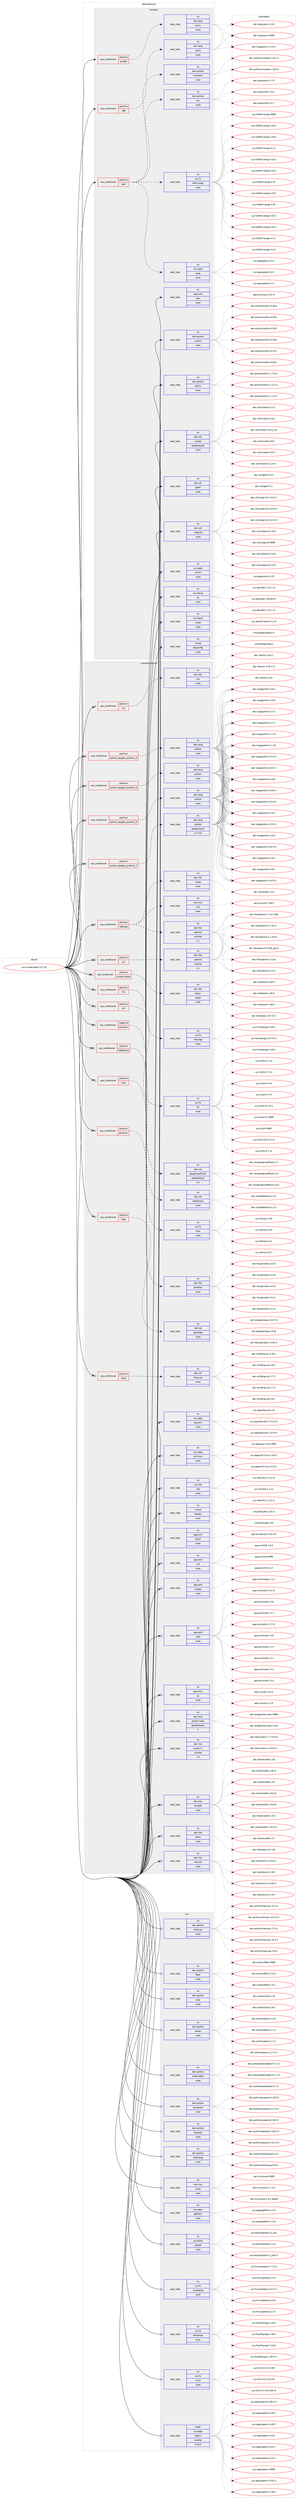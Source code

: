 digraph prolog {

# *************
# Graph options
# *************

newrank=true;
concentrate=true;
compound=true;
graph [rankdir=LR,fontname=Helvetica,fontsize=10,ranksep=1.5];#, ranksep=2.5, nodesep=0.2];
edge  [arrowhead=vee];
node  [fontname=Helvetica,fontsize=10];

# **********
# The ebuild
# **********

subgraph cluster_leftcol {
color=gray;
rank=same;
label=<<i>ebuild</i>>;
id [label="sys-cluster/ceph-12.2.10", color=red, width=4, href="../sys-cluster/ceph-12.2.10.svg"];
}

# ****************
# The dependencies
# ****************

subgraph cluster_midcol {
color=gray;
label=<<i>dependencies</i>>;
subgraph cluster_compile {
fillcolor="#eeeeee";
style=filled;
label=<<i>compile</i>>;
subgraph cond458308 {
dependency1720012 [label=<<TABLE BORDER="0" CELLBORDER="1" CELLSPACING="0" CELLPADDING="4"><TR><TD ROWSPAN="3" CELLPADDING="10">use_conditional</TD></TR><TR><TD>positive</TD></TR><TR><TD>amd64</TD></TR></TABLE>>, shape=none, color=red];
subgraph pack1233516 {
dependency1720013 [label=<<TABLE BORDER="0" CELLBORDER="1" CELLSPACING="0" CELLPADDING="4" WIDTH="220"><TR><TD ROWSPAN="6" CELLPADDING="30">pack_dep</TD></TR><TR><TD WIDTH="110">no</TD></TR><TR><TD>dev-lang</TD></TR><TR><TD>yasm</TD></TR><TR><TD>none</TD></TR><TR><TD></TD></TR></TABLE>>, shape=none, color=blue];
}
dependency1720012:e -> dependency1720013:w [weight=20,style="dashed",arrowhead="vee"];
}
id:e -> dependency1720012:w [weight=20,style="solid",arrowhead="vee"];
subgraph cond458309 {
dependency1720014 [label=<<TABLE BORDER="0" CELLBORDER="1" CELLSPACING="0" CELLPADDING="4"><TR><TD ROWSPAN="3" CELLPADDING="10">use_conditional</TD></TR><TR><TD>positive</TD></TR><TR><TD>test</TD></TR></TABLE>>, shape=none, color=red];
subgraph pack1233517 {
dependency1720015 [label=<<TABLE BORDER="0" CELLBORDER="1" CELLSPACING="0" CELLPADDING="4" WIDTH="220"><TR><TD ROWSPAN="6" CELLPADDING="30">pack_dep</TD></TR><TR><TD WIDTH="110">no</TD></TR><TR><TD>dev-python</TD></TR><TR><TD>tox</TD></TR><TR><TD>none</TD></TR><TR><TD></TD></TR></TABLE>>, shape=none, color=blue];
}
dependency1720014:e -> dependency1720015:w [weight=20,style="dashed",arrowhead="vee"];
subgraph pack1233518 {
dependency1720016 [label=<<TABLE BORDER="0" CELLBORDER="1" CELLSPACING="0" CELLPADDING="4" WIDTH="220"><TR><TD ROWSPAN="6" CELLPADDING="30">pack_dep</TD></TR><TR><TD WIDTH="110">no</TD></TR><TR><TD>dev-python</TD></TR><TR><TD>virtualenv</TD></TR><TR><TD>none</TD></TR><TR><TD></TD></TR></TABLE>>, shape=none, color=blue];
}
dependency1720014:e -> dependency1720016:w [weight=20,style="dashed",arrowhead="vee"];
subgraph pack1233519 {
dependency1720017 [label=<<TABLE BORDER="0" CELLBORDER="1" CELLSPACING="0" CELLPADDING="4" WIDTH="220"><TR><TD ROWSPAN="6" CELLPADDING="30">pack_dep</TD></TR><TR><TD WIDTH="110">no</TD></TR><TR><TD>sys-apps</TD></TR><TR><TD>grep</TD></TR><TR><TD>none</TD></TR><TR><TD></TD></TR></TABLE>>, shape=none, color=blue];
}
dependency1720014:e -> dependency1720017:w [weight=20,style="dashed",arrowhead="vee"];
subgraph pack1233520 {
dependency1720018 [label=<<TABLE BORDER="0" CELLBORDER="1" CELLSPACING="0" CELLPADDING="4" WIDTH="220"><TR><TD ROWSPAN="6" CELLPADDING="30">pack_dep</TD></TR><TR><TD WIDTH="110">no</TD></TR><TR><TD>sys-fs</TD></TR><TR><TD>btrfs-progs</TD></TR><TR><TD>none</TD></TR><TR><TD></TD></TR></TABLE>>, shape=none, color=blue];
}
dependency1720014:e -> dependency1720018:w [weight=20,style="dashed",arrowhead="vee"];
}
id:e -> dependency1720014:w [weight=20,style="solid",arrowhead="vee"];
subgraph cond458310 {
dependency1720019 [label=<<TABLE BORDER="0" CELLBORDER="1" CELLSPACING="0" CELLPADDING="4"><TR><TD ROWSPAN="3" CELLPADDING="10">use_conditional</TD></TR><TR><TD>positive</TD></TR><TR><TD>x86</TD></TR></TABLE>>, shape=none, color=red];
subgraph pack1233521 {
dependency1720020 [label=<<TABLE BORDER="0" CELLBORDER="1" CELLSPACING="0" CELLPADDING="4" WIDTH="220"><TR><TD ROWSPAN="6" CELLPADDING="30">pack_dep</TD></TR><TR><TD WIDTH="110">no</TD></TR><TR><TD>dev-lang</TD></TR><TR><TD>yasm</TD></TR><TR><TD>none</TD></TR><TR><TD></TD></TR></TABLE>>, shape=none, color=blue];
}
dependency1720019:e -> dependency1720020:w [weight=20,style="dashed",arrowhead="vee"];
}
id:e -> dependency1720019:w [weight=20,style="solid",arrowhead="vee"];
subgraph pack1233522 {
dependency1720021 [label=<<TABLE BORDER="0" CELLBORDER="1" CELLSPACING="0" CELLPADDING="4" WIDTH="220"><TR><TD ROWSPAN="6" CELLPADDING="30">pack_dep</TD></TR><TR><TD WIDTH="110">no</TD></TR><TR><TD>app-arch</TD></TR><TR><TD>cpio</TD></TR><TR><TD>none</TD></TR><TR><TD></TD></TR></TABLE>>, shape=none, color=blue];
}
id:e -> dependency1720021:w [weight=20,style="solid",arrowhead="vee"];
subgraph pack1233523 {
dependency1720022 [label=<<TABLE BORDER="0" CELLBORDER="1" CELLSPACING="0" CELLPADDING="4" WIDTH="220"><TR><TD ROWSPAN="6" CELLPADDING="30">pack_dep</TD></TR><TR><TD WIDTH="110">no</TD></TR><TR><TD>dev-python</TD></TR><TR><TD>cython</TD></TR><TR><TD>none</TD></TR><TR><TD></TD></TR></TABLE>>, shape=none, color=blue];
}
id:e -> dependency1720022:w [weight=20,style="solid",arrowhead="vee"];
subgraph pack1233524 {
dependency1720023 [label=<<TABLE BORDER="0" CELLBORDER="1" CELLSPACING="0" CELLPADDING="4" WIDTH="220"><TR><TD ROWSPAN="6" CELLPADDING="30">pack_dep</TD></TR><TR><TD WIDTH="110">no</TD></TR><TR><TD>dev-python</TD></TR><TR><TD>sphinx</TD></TR><TR><TD>none</TD></TR><TR><TD></TD></TR></TABLE>>, shape=none, color=blue];
}
id:e -> dependency1720023:w [weight=20,style="solid",arrowhead="vee"];
subgraph pack1233525 {
dependency1720024 [label=<<TABLE BORDER="0" CELLBORDER="1" CELLSPACING="0" CELLPADDING="4" WIDTH="220"><TR><TD ROWSPAN="6" CELLPADDING="30">pack_dep</TD></TR><TR><TD WIDTH="110">no</TD></TR><TR><TD>dev-util</TD></TR><TR><TD>cmake</TD></TR><TR><TD>greaterequal</TD></TR><TR><TD>3.9.6</TD></TR></TABLE>>, shape=none, color=blue];
}
id:e -> dependency1720024:w [weight=20,style="solid",arrowhead="vee"];
subgraph pack1233526 {
dependency1720025 [label=<<TABLE BORDER="0" CELLBORDER="1" CELLSPACING="0" CELLPADDING="4" WIDTH="220"><TR><TD ROWSPAN="6" CELLPADDING="30">pack_dep</TD></TR><TR><TD WIDTH="110">no</TD></TR><TR><TD>dev-util</TD></TR><TR><TD>gperf</TD></TR><TR><TD>none</TD></TR><TR><TD></TD></TR></TABLE>>, shape=none, color=blue];
}
id:e -> dependency1720025:w [weight=20,style="solid",arrowhead="vee"];
subgraph pack1233527 {
dependency1720026 [label=<<TABLE BORDER="0" CELLBORDER="1" CELLSPACING="0" CELLPADDING="4" WIDTH="220"><TR><TD ROWSPAN="6" CELLPADDING="30">pack_dep</TD></TR><TR><TD WIDTH="110">no</TD></TR><TR><TD>dev-util</TD></TR><TR><TD>valgrind</TD></TR><TR><TD>none</TD></TR><TR><TD></TD></TR></TABLE>>, shape=none, color=blue];
}
id:e -> dependency1720026:w [weight=20,style="solid",arrowhead="vee"];
subgraph pack1233528 {
dependency1720027 [label=<<TABLE BORDER="0" CELLBORDER="1" CELLSPACING="0" CELLPADDING="4" WIDTH="220"><TR><TD ROWSPAN="6" CELLPADDING="30">pack_dep</TD></TR><TR><TD WIDTH="110">no</TD></TR><TR><TD>sys-apps</TD></TR><TR><TD>which</TD></TR><TR><TD>none</TD></TR><TR><TD></TD></TR></TABLE>>, shape=none, color=blue];
}
id:e -> dependency1720027:w [weight=20,style="solid",arrowhead="vee"];
subgraph pack1233529 {
dependency1720028 [label=<<TABLE BORDER="0" CELLBORDER="1" CELLSPACING="0" CELLPADDING="4" WIDTH="220"><TR><TD ROWSPAN="6" CELLPADDING="30">pack_dep</TD></TR><TR><TD WIDTH="110">no</TD></TR><TR><TD>sys-devel</TD></TR><TR><TD>bc</TD></TR><TR><TD>none</TD></TR><TR><TD></TD></TR></TABLE>>, shape=none, color=blue];
}
id:e -> dependency1720028:w [weight=20,style="solid",arrowhead="vee"];
subgraph pack1233530 {
dependency1720029 [label=<<TABLE BORDER="0" CELLBORDER="1" CELLSPACING="0" CELLPADDING="4" WIDTH="220"><TR><TD ROWSPAN="6" CELLPADDING="30">pack_dep</TD></TR><TR><TD WIDTH="110">no</TD></TR><TR><TD>sys-devel</TD></TR><TR><TD>make</TD></TR><TR><TD>none</TD></TR><TR><TD></TD></TR></TABLE>>, shape=none, color=blue];
}
id:e -> dependency1720029:w [weight=20,style="solid",arrowhead="vee"];
subgraph pack1233531 {
dependency1720030 [label=<<TABLE BORDER="0" CELLBORDER="1" CELLSPACING="0" CELLPADDING="4" WIDTH="220"><TR><TD ROWSPAN="6" CELLPADDING="30">pack_dep</TD></TR><TR><TD WIDTH="110">no</TD></TR><TR><TD>virtual</TD></TR><TR><TD>pkgconfig</TD></TR><TR><TD>none</TD></TR><TR><TD></TD></TR></TABLE>>, shape=none, color=blue];
}
id:e -> dependency1720030:w [weight=20,style="solid",arrowhead="vee"];
}
subgraph cluster_compileandrun {
fillcolor="#eeeeee";
style=filled;
label=<<i>compile and run</i>>;
subgraph cond458311 {
dependency1720031 [label=<<TABLE BORDER="0" CELLBORDER="1" CELLSPACING="0" CELLPADDING="4"><TR><TD ROWSPAN="3" CELLPADDING="10">use_conditional</TD></TR><TR><TD>negative</TD></TR><TR><TD>jemalloc</TD></TR></TABLE>>, shape=none, color=red];
subgraph pack1233532 {
dependency1720032 [label=<<TABLE BORDER="0" CELLBORDER="1" CELLSPACING="0" CELLPADDING="4" WIDTH="220"><TR><TD ROWSPAN="6" CELLPADDING="30">pack_dep</TD></TR><TR><TD WIDTH="110">no</TD></TR><TR><TD>dev-util</TD></TR><TR><TD>google-perftools</TD></TR><TR><TD>greaterequal</TD></TR><TR><TD>2.4</TD></TR></TABLE>>, shape=none, color=blue];
}
dependency1720031:e -> dependency1720032:w [weight=20,style="dashed",arrowhead="vee"];
}
id:e -> dependency1720031:w [weight=20,style="solid",arrowhead="odotvee"];
subgraph cond458312 {
dependency1720033 [label=<<TABLE BORDER="0" CELLBORDER="1" CELLSPACING="0" CELLPADDING="4"><TR><TD ROWSPAN="3" CELLPADDING="10">use_conditional</TD></TR><TR><TD>positive</TD></TR><TR><TD>babeltrace</TD></TR></TABLE>>, shape=none, color=red];
subgraph pack1233533 {
dependency1720034 [label=<<TABLE BORDER="0" CELLBORDER="1" CELLSPACING="0" CELLPADDING="4" WIDTH="220"><TR><TD ROWSPAN="6" CELLPADDING="30">pack_dep</TD></TR><TR><TD WIDTH="110">no</TD></TR><TR><TD>dev-util</TD></TR><TR><TD>babeltrace</TD></TR><TR><TD>none</TD></TR><TR><TD></TD></TR></TABLE>>, shape=none, color=blue];
}
dependency1720033:e -> dependency1720034:w [weight=20,style="dashed",arrowhead="vee"];
}
id:e -> dependency1720033:w [weight=20,style="solid",arrowhead="odotvee"];
subgraph cond458313 {
dependency1720035 [label=<<TABLE BORDER="0" CELLBORDER="1" CELLSPACING="0" CELLPADDING="4"><TR><TD ROWSPAN="3" CELLPADDING="10">use_conditional</TD></TR><TR><TD>positive</TD></TR><TR><TD>fuse</TD></TR></TABLE>>, shape=none, color=red];
subgraph pack1233534 {
dependency1720036 [label=<<TABLE BORDER="0" CELLBORDER="1" CELLSPACING="0" CELLPADDING="4" WIDTH="220"><TR><TD ROWSPAN="6" CELLPADDING="30">pack_dep</TD></TR><TR><TD WIDTH="110">no</TD></TR><TR><TD>sys-fs</TD></TR><TR><TD>fuse</TD></TR><TR><TD>none</TD></TR><TR><TD></TD></TR></TABLE>>, shape=none, color=blue];
}
dependency1720035:e -> dependency1720036:w [weight=20,style="dashed",arrowhead="vee"];
}
id:e -> dependency1720035:w [weight=20,style="solid",arrowhead="odotvee"];
subgraph cond458314 {
dependency1720037 [label=<<TABLE BORDER="0" CELLBORDER="1" CELLSPACING="0" CELLPADDING="4"><TR><TD ROWSPAN="3" CELLPADDING="10">use_conditional</TD></TR><TR><TD>positive</TD></TR><TR><TD>jemalloc</TD></TR></TABLE>>, shape=none, color=red];
subgraph pack1233535 {
dependency1720038 [label=<<TABLE BORDER="0" CELLBORDER="1" CELLSPACING="0" CELLPADDING="4" WIDTH="220"><TR><TD ROWSPAN="6" CELLPADDING="30">pack_dep</TD></TR><TR><TD WIDTH="110">no</TD></TR><TR><TD>dev-libs</TD></TR><TR><TD>jemalloc</TD></TR><TR><TD>none</TD></TR><TR><TD></TD></TR></TABLE>>, shape=none, color=blue];
}
dependency1720037:e -> dependency1720038:w [weight=20,style="dashed",arrowhead="vee"];
}
id:e -> dependency1720037:w [weight=20,style="solid",arrowhead="odotvee"];
subgraph cond458315 {
dependency1720039 [label=<<TABLE BORDER="0" CELLBORDER="1" CELLSPACING="0" CELLPADDING="4"><TR><TD ROWSPAN="3" CELLPADDING="10">use_conditional</TD></TR><TR><TD>positive</TD></TR><TR><TD>ldap</TD></TR></TABLE>>, shape=none, color=red];
subgraph pack1233536 {
dependency1720040 [label=<<TABLE BORDER="0" CELLBORDER="1" CELLSPACING="0" CELLPADDING="4" WIDTH="220"><TR><TD ROWSPAN="6" CELLPADDING="30">pack_dep</TD></TR><TR><TD WIDTH="110">no</TD></TR><TR><TD>net-nds</TD></TR><TR><TD>openldap</TD></TR><TR><TD>none</TD></TR><TR><TD></TD></TR></TABLE>>, shape=none, color=blue];
}
dependency1720039:e -> dependency1720040:w [weight=20,style="dashed",arrowhead="vee"];
}
id:e -> dependency1720039:w [weight=20,style="solid",arrowhead="odotvee"];
subgraph cond458316 {
dependency1720041 [label=<<TABLE BORDER="0" CELLBORDER="1" CELLSPACING="0" CELLPADDING="4"><TR><TD ROWSPAN="3" CELLPADDING="10">use_conditional</TD></TR><TR><TD>positive</TD></TR><TR><TD>lttng</TD></TR></TABLE>>, shape=none, color=red];
subgraph pack1233537 {
dependency1720042 [label=<<TABLE BORDER="0" CELLBORDER="1" CELLSPACING="0" CELLPADDING="4" WIDTH="220"><TR><TD ROWSPAN="6" CELLPADDING="30">pack_dep</TD></TR><TR><TD WIDTH="110">no</TD></TR><TR><TD>dev-util</TD></TR><TR><TD>lttng-ust</TD></TR><TR><TD>none</TD></TR><TR><TD></TD></TR></TABLE>>, shape=none, color=blue];
}
dependency1720041:e -> dependency1720042:w [weight=20,style="dashed",arrowhead="vee"];
}
id:e -> dependency1720041:w [weight=20,style="solid",arrowhead="odotvee"];
subgraph cond458317 {
dependency1720043 [label=<<TABLE BORDER="0" CELLBORDER="1" CELLSPACING="0" CELLPADDING="4"><TR><TD ROWSPAN="3" CELLPADDING="10">use_conditional</TD></TR><TR><TD>positive</TD></TR><TR><TD>nss</TD></TR></TABLE>>, shape=none, color=red];
subgraph pack1233538 {
dependency1720044 [label=<<TABLE BORDER="0" CELLBORDER="1" CELLSPACING="0" CELLPADDING="4" WIDTH="220"><TR><TD ROWSPAN="6" CELLPADDING="30">pack_dep</TD></TR><TR><TD WIDTH="110">no</TD></TR><TR><TD>dev-libs</TD></TR><TR><TD>nss</TD></TR><TR><TD>none</TD></TR><TR><TD></TD></TR></TABLE>>, shape=none, color=blue];
}
dependency1720043:e -> dependency1720044:w [weight=20,style="dashed",arrowhead="vee"];
}
id:e -> dependency1720043:w [weight=20,style="solid",arrowhead="odotvee"];
subgraph cond458318 {
dependency1720045 [label=<<TABLE BORDER="0" CELLBORDER="1" CELLSPACING="0" CELLPADDING="4"><TR><TD ROWSPAN="3" CELLPADDING="10">use_conditional</TD></TR><TR><TD>positive</TD></TR><TR><TD>python_targets_python2_7</TD></TR></TABLE>>, shape=none, color=red];
subgraph pack1233539 {
dependency1720046 [label=<<TABLE BORDER="0" CELLBORDER="1" CELLSPACING="0" CELLPADDING="4" WIDTH="220"><TR><TD ROWSPAN="6" CELLPADDING="30">pack_dep</TD></TR><TR><TD WIDTH="110">no</TD></TR><TR><TD>dev-lang</TD></TR><TR><TD>python</TD></TR><TR><TD>greaterequal</TD></TR><TR><TD>2.7.5-r2</TD></TR></TABLE>>, shape=none, color=blue];
}
dependency1720045:e -> dependency1720046:w [weight=20,style="dashed",arrowhead="vee"];
}
id:e -> dependency1720045:w [weight=20,style="solid",arrowhead="odotvee"];
subgraph cond458319 {
dependency1720047 [label=<<TABLE BORDER="0" CELLBORDER="1" CELLSPACING="0" CELLPADDING="4"><TR><TD ROWSPAN="3" CELLPADDING="10">use_conditional</TD></TR><TR><TD>positive</TD></TR><TR><TD>python_targets_python3_4</TD></TR></TABLE>>, shape=none, color=red];
subgraph pack1233540 {
dependency1720048 [label=<<TABLE BORDER="0" CELLBORDER="1" CELLSPACING="0" CELLPADDING="4" WIDTH="220"><TR><TD ROWSPAN="6" CELLPADDING="30">pack_dep</TD></TR><TR><TD WIDTH="110">no</TD></TR><TR><TD>dev-lang</TD></TR><TR><TD>python</TD></TR><TR><TD>none</TD></TR><TR><TD></TD></TR></TABLE>>, shape=none, color=blue];
}
dependency1720047:e -> dependency1720048:w [weight=20,style="dashed",arrowhead="vee"];
}
id:e -> dependency1720047:w [weight=20,style="solid",arrowhead="odotvee"];
subgraph cond458320 {
dependency1720049 [label=<<TABLE BORDER="0" CELLBORDER="1" CELLSPACING="0" CELLPADDING="4"><TR><TD ROWSPAN="3" CELLPADDING="10">use_conditional</TD></TR><TR><TD>positive</TD></TR><TR><TD>python_targets_python3_5</TD></TR></TABLE>>, shape=none, color=red];
subgraph pack1233541 {
dependency1720050 [label=<<TABLE BORDER="0" CELLBORDER="1" CELLSPACING="0" CELLPADDING="4" WIDTH="220"><TR><TD ROWSPAN="6" CELLPADDING="30">pack_dep</TD></TR><TR><TD WIDTH="110">no</TD></TR><TR><TD>dev-lang</TD></TR><TR><TD>python</TD></TR><TR><TD>none</TD></TR><TR><TD></TD></TR></TABLE>>, shape=none, color=blue];
}
dependency1720049:e -> dependency1720050:w [weight=20,style="dashed",arrowhead="vee"];
}
id:e -> dependency1720049:w [weight=20,style="solid",arrowhead="odotvee"];
subgraph cond458321 {
dependency1720051 [label=<<TABLE BORDER="0" CELLBORDER="1" CELLSPACING="0" CELLPADDING="4"><TR><TD ROWSPAN="3" CELLPADDING="10">use_conditional</TD></TR><TR><TD>positive</TD></TR><TR><TD>python_targets_python3_6</TD></TR></TABLE>>, shape=none, color=red];
subgraph pack1233542 {
dependency1720052 [label=<<TABLE BORDER="0" CELLBORDER="1" CELLSPACING="0" CELLPADDING="4" WIDTH="220"><TR><TD ROWSPAN="6" CELLPADDING="30">pack_dep</TD></TR><TR><TD WIDTH="110">no</TD></TR><TR><TD>dev-lang</TD></TR><TR><TD>python</TD></TR><TR><TD>none</TD></TR><TR><TD></TD></TR></TABLE>>, shape=none, color=blue];
}
dependency1720051:e -> dependency1720052:w [weight=20,style="dashed",arrowhead="vee"];
}
id:e -> dependency1720051:w [weight=20,style="solid",arrowhead="odotvee"];
subgraph cond458322 {
dependency1720053 [label=<<TABLE BORDER="0" CELLBORDER="1" CELLSPACING="0" CELLPADDING="4"><TR><TD ROWSPAN="3" CELLPADDING="10">use_conditional</TD></TR><TR><TD>positive</TD></TR><TR><TD>radosgw</TD></TR></TABLE>>, shape=none, color=red];
subgraph pack1233543 {
dependency1720054 [label=<<TABLE BORDER="0" CELLBORDER="1" CELLSPACING="0" CELLPADDING="4" WIDTH="220"><TR><TD ROWSPAN="6" CELLPADDING="30">pack_dep</TD></TR><TR><TD WIDTH="110">no</TD></TR><TR><TD>dev-libs</TD></TR><TR><TD>expat</TD></TR><TR><TD>none</TD></TR><TR><TD></TD></TR></TABLE>>, shape=none, color=blue];
}
dependency1720053:e -> dependency1720054:w [weight=20,style="dashed",arrowhead="vee"];
subgraph pack1233544 {
dependency1720055 [label=<<TABLE BORDER="0" CELLBORDER="1" CELLSPACING="0" CELLPADDING="4" WIDTH="220"><TR><TD ROWSPAN="6" CELLPADDING="30">pack_dep</TD></TR><TR><TD WIDTH="110">no</TD></TR><TR><TD>dev-libs</TD></TR><TR><TD>openssl</TD></TR><TR><TD>smaller</TD></TR><TR><TD>1.1</TD></TR></TABLE>>, shape=none, color=blue];
}
dependency1720053:e -> dependency1720055:w [weight=20,style="dashed",arrowhead="vee"];
subgraph pack1233545 {
dependency1720056 [label=<<TABLE BORDER="0" CELLBORDER="1" CELLSPACING="0" CELLPADDING="4" WIDTH="220"><TR><TD ROWSPAN="6" CELLPADDING="30">pack_dep</TD></TR><TR><TD WIDTH="110">no</TD></TR><TR><TD>net-misc</TD></TR><TR><TD>curl</TD></TR><TR><TD>none</TD></TR><TR><TD></TD></TR></TABLE>>, shape=none, color=blue];
}
dependency1720053:e -> dependency1720056:w [weight=20,style="dashed",arrowhead="vee"];
}
id:e -> dependency1720053:w [weight=20,style="solid",arrowhead="odotvee"];
subgraph cond458323 {
dependency1720057 [label=<<TABLE BORDER="0" CELLBORDER="1" CELLSPACING="0" CELLPADDING="4"><TR><TD ROWSPAN="3" CELLPADDING="10">use_conditional</TD></TR><TR><TD>positive</TD></TR><TR><TD>ssl</TD></TR></TABLE>>, shape=none, color=red];
subgraph pack1233546 {
dependency1720058 [label=<<TABLE BORDER="0" CELLBORDER="1" CELLSPACING="0" CELLPADDING="4" WIDTH="220"><TR><TD ROWSPAN="6" CELLPADDING="30">pack_dep</TD></TR><TR><TD WIDTH="110">no</TD></TR><TR><TD>dev-libs</TD></TR><TR><TD>openssl</TD></TR><TR><TD>smaller</TD></TR><TR><TD>1.1</TD></TR></TABLE>>, shape=none, color=blue];
}
dependency1720057:e -> dependency1720058:w [weight=20,style="dashed",arrowhead="vee"];
}
id:e -> dependency1720057:w [weight=20,style="solid",arrowhead="odotvee"];
subgraph cond458324 {
dependency1720059 [label=<<TABLE BORDER="0" CELLBORDER="1" CELLSPACING="0" CELLPADDING="4"><TR><TD ROWSPAN="3" CELLPADDING="10">use_conditional</TD></TR><TR><TD>positive</TD></TR><TR><TD>system-boost</TD></TR></TABLE>>, shape=none, color=red];
subgraph pack1233547 {
dependency1720060 [label=<<TABLE BORDER="0" CELLBORDER="1" CELLSPACING="0" CELLPADDING="4" WIDTH="220"><TR><TD ROWSPAN="6" CELLPADDING="30">pack_dep</TD></TR><TR><TD WIDTH="110">no</TD></TR><TR><TD>dev-libs</TD></TR><TR><TD>boost</TD></TR><TR><TD>equal</TD></TR><TR><TD>1.66*</TD></TR></TABLE>>, shape=none, color=blue];
}
dependency1720059:e -> dependency1720060:w [weight=20,style="dashed",arrowhead="vee"];
}
id:e -> dependency1720059:w [weight=20,style="solid",arrowhead="odotvee"];
subgraph cond458325 {
dependency1720061 [label=<<TABLE BORDER="0" CELLBORDER="1" CELLSPACING="0" CELLPADDING="4"><TR><TD ROWSPAN="3" CELLPADDING="10">use_conditional</TD></TR><TR><TD>positive</TD></TR><TR><TD>xfs</TD></TR></TABLE>>, shape=none, color=red];
subgraph pack1233548 {
dependency1720062 [label=<<TABLE BORDER="0" CELLBORDER="1" CELLSPACING="0" CELLPADDING="4" WIDTH="220"><TR><TD ROWSPAN="6" CELLPADDING="30">pack_dep</TD></TR><TR><TD WIDTH="110">no</TD></TR><TR><TD>sys-fs</TD></TR><TR><TD>xfsprogs</TD></TR><TR><TD>none</TD></TR><TR><TD></TD></TR></TABLE>>, shape=none, color=blue];
}
dependency1720061:e -> dependency1720062:w [weight=20,style="dashed",arrowhead="vee"];
}
id:e -> dependency1720061:w [weight=20,style="solid",arrowhead="odotvee"];
subgraph cond458326 {
dependency1720063 [label=<<TABLE BORDER="0" CELLBORDER="1" CELLSPACING="0" CELLPADDING="4"><TR><TD ROWSPAN="3" CELLPADDING="10">use_conditional</TD></TR><TR><TD>positive</TD></TR><TR><TD>zfs</TD></TR></TABLE>>, shape=none, color=red];
subgraph pack1233549 {
dependency1720064 [label=<<TABLE BORDER="0" CELLBORDER="1" CELLSPACING="0" CELLPADDING="4" WIDTH="220"><TR><TD ROWSPAN="6" CELLPADDING="30">pack_dep</TD></TR><TR><TD WIDTH="110">no</TD></TR><TR><TD>sys-fs</TD></TR><TR><TD>zfs</TD></TR><TR><TD>none</TD></TR><TR><TD></TD></TR></TABLE>>, shape=none, color=blue];
}
dependency1720063:e -> dependency1720064:w [weight=20,style="dashed",arrowhead="vee"];
}
id:e -> dependency1720063:w [weight=20,style="solid",arrowhead="odotvee"];
subgraph pack1233550 {
dependency1720065 [label=<<TABLE BORDER="0" CELLBORDER="1" CELLSPACING="0" CELLPADDING="4" WIDTH="220"><TR><TD ROWSPAN="6" CELLPADDING="30">pack_dep</TD></TR><TR><TD WIDTH="110">no</TD></TR><TR><TD>app-arch</TD></TR><TR><TD>bzip2</TD></TR><TR><TD>none</TD></TR><TR><TD></TD></TR></TABLE>>, shape=none, color=blue];
}
id:e -> dependency1720065:w [weight=20,style="solid",arrowhead="odotvee"];
subgraph pack1233551 {
dependency1720066 [label=<<TABLE BORDER="0" CELLBORDER="1" CELLSPACING="0" CELLPADDING="4" WIDTH="220"><TR><TD ROWSPAN="6" CELLPADDING="30">pack_dep</TD></TR><TR><TD WIDTH="110">no</TD></TR><TR><TD>app-arch</TD></TR><TR><TD>lz4</TD></TR><TR><TD>none</TD></TR><TR><TD></TD></TR></TABLE>>, shape=none, color=blue];
}
id:e -> dependency1720066:w [weight=20,style="solid",arrowhead="odotvee"];
subgraph pack1233552 {
dependency1720067 [label=<<TABLE BORDER="0" CELLBORDER="1" CELLSPACING="0" CELLPADDING="4" WIDTH="220"><TR><TD ROWSPAN="6" CELLPADDING="30">pack_dep</TD></TR><TR><TD WIDTH="110">no</TD></TR><TR><TD>app-arch</TD></TR><TR><TD>snappy</TD></TR><TR><TD>none</TD></TR><TR><TD></TD></TR></TABLE>>, shape=none, color=blue];
}
id:e -> dependency1720067:w [weight=20,style="solid",arrowhead="odotvee"];
subgraph pack1233553 {
dependency1720068 [label=<<TABLE BORDER="0" CELLBORDER="1" CELLSPACING="0" CELLPADDING="4" WIDTH="220"><TR><TD ROWSPAN="6" CELLPADDING="30">pack_dep</TD></TR><TR><TD WIDTH="110">no</TD></TR><TR><TD>app-arch</TD></TR><TR><TD>zstd</TD></TR><TR><TD>none</TD></TR><TR><TD></TD></TR></TABLE>>, shape=none, color=blue];
}
id:e -> dependency1720068:w [weight=20,style="solid",arrowhead="odotvee"];
subgraph pack1233554 {
dependency1720069 [label=<<TABLE BORDER="0" CELLBORDER="1" CELLSPACING="0" CELLPADDING="4" WIDTH="220"><TR><TD ROWSPAN="6" CELLPADDING="30">pack_dep</TD></TR><TR><TD WIDTH="110">no</TD></TR><TR><TD>app-misc</TD></TR><TR><TD>jq</TD></TR><TR><TD>none</TD></TR><TR><TD></TD></TR></TABLE>>, shape=none, color=blue];
}
id:e -> dependency1720069:w [weight=20,style="solid",arrowhead="odotvee"];
subgraph pack1233555 {
dependency1720070 [label=<<TABLE BORDER="0" CELLBORDER="1" CELLSPACING="0" CELLPADDING="4" WIDTH="220"><TR><TD ROWSPAN="6" CELLPADDING="30">pack_dep</TD></TR><TR><TD WIDTH="110">no</TD></TR><TR><TD>dev-lang</TD></TR><TR><TD>python-exec</TD></TR><TR><TD>greaterequal</TD></TR><TR><TD>2</TD></TR></TABLE>>, shape=none, color=blue];
}
id:e -> dependency1720070:w [weight=20,style="solid",arrowhead="odotvee"];
subgraph pack1233556 {
dependency1720071 [label=<<TABLE BORDER="0" CELLBORDER="1" CELLSPACING="0" CELLPADDING="4" WIDTH="220"><TR><TD ROWSPAN="6" CELLPADDING="30">pack_dep</TD></TR><TR><TD WIDTH="110">no</TD></TR><TR><TD>dev-libs</TD></TR><TR><TD>crypto++</TD></TR><TR><TD>smaller</TD></TR><TR><TD>7.0</TD></TR></TABLE>>, shape=none, color=blue];
}
id:e -> dependency1720071:w [weight=20,style="solid",arrowhead="odotvee"];
subgraph pack1233557 {
dependency1720072 [label=<<TABLE BORDER="0" CELLBORDER="1" CELLSPACING="0" CELLPADDING="4" WIDTH="220"><TR><TD ROWSPAN="6" CELLPADDING="30">pack_dep</TD></TR><TR><TD WIDTH="110">no</TD></TR><TR><TD>dev-libs</TD></TR><TR><TD>leveldb</TD></TR><TR><TD>none</TD></TR><TR><TD></TD></TR></TABLE>>, shape=none, color=blue];
}
id:e -> dependency1720072:w [weight=20,style="solid",arrowhead="odotvee"];
subgraph pack1233558 {
dependency1720073 [label=<<TABLE BORDER="0" CELLBORDER="1" CELLSPACING="0" CELLPADDING="4" WIDTH="220"><TR><TD ROWSPAN="6" CELLPADDING="30">pack_dep</TD></TR><TR><TD WIDTH="110">no</TD></TR><TR><TD>dev-libs</TD></TR><TR><TD>libaio</TD></TR><TR><TD>none</TD></TR><TR><TD></TD></TR></TABLE>>, shape=none, color=blue];
}
id:e -> dependency1720073:w [weight=20,style="solid",arrowhead="odotvee"];
subgraph pack1233559 {
dependency1720074 [label=<<TABLE BORDER="0" CELLBORDER="1" CELLSPACING="0" CELLPADDING="4" WIDTH="220"><TR><TD ROWSPAN="6" CELLPADDING="30">pack_dep</TD></TR><TR><TD WIDTH="110">no</TD></TR><TR><TD>dev-libs</TD></TR><TR><TD>libxml2</TD></TR><TR><TD>none</TD></TR><TR><TD></TD></TR></TABLE>>, shape=none, color=blue];
}
id:e -> dependency1720074:w [weight=20,style="solid",arrowhead="odotvee"];
subgraph pack1233560 {
dependency1720075 [label=<<TABLE BORDER="0" CELLBORDER="1" CELLSPACING="0" CELLPADDING="4" WIDTH="220"><TR><TD ROWSPAN="6" CELLPADDING="30">pack_dep</TD></TR><TR><TD WIDTH="110">no</TD></TR><TR><TD>sys-apps</TD></TR><TR><TD>keyutils</TD></TR><TR><TD>none</TD></TR><TR><TD></TD></TR></TABLE>>, shape=none, color=blue];
}
id:e -> dependency1720075:w [weight=20,style="solid",arrowhead="odotvee"];
subgraph pack1233561 {
dependency1720076 [label=<<TABLE BORDER="0" CELLBORDER="1" CELLSPACING="0" CELLPADDING="4" WIDTH="220"><TR><TD ROWSPAN="6" CELLPADDING="30">pack_dep</TD></TR><TR><TD WIDTH="110">no</TD></TR><TR><TD>sys-apps</TD></TR><TR><TD>util-linux</TD></TR><TR><TD>none</TD></TR><TR><TD></TD></TR></TABLE>>, shape=none, color=blue];
}
id:e -> dependency1720076:w [weight=20,style="solid",arrowhead="odotvee"];
subgraph pack1233562 {
dependency1720077 [label=<<TABLE BORDER="0" CELLBORDER="1" CELLSPACING="0" CELLPADDING="4" WIDTH="220"><TR><TD ROWSPAN="6" CELLPADDING="30">pack_dep</TD></TR><TR><TD WIDTH="110">no</TD></TR><TR><TD>sys-libs</TD></TR><TR><TD>zlib</TD></TR><TR><TD>none</TD></TR><TR><TD></TD></TR></TABLE>>, shape=none, color=blue];
}
id:e -> dependency1720077:w [weight=20,style="solid",arrowhead="odotvee"];
subgraph pack1233563 {
dependency1720078 [label=<<TABLE BORDER="0" CELLBORDER="1" CELLSPACING="0" CELLPADDING="4" WIDTH="220"><TR><TD ROWSPAN="6" CELLPADDING="30">pack_dep</TD></TR><TR><TD WIDTH="110">no</TD></TR><TR><TD>virtual</TD></TR><TR><TD>libudev</TD></TR><TR><TD>none</TD></TR><TR><TD></TD></TR></TABLE>>, shape=none, color=blue];
}
id:e -> dependency1720078:w [weight=20,style="solid",arrowhead="odotvee"];
}
subgraph cluster_run {
fillcolor="#eeeeee";
style=filled;
label=<<i>run</i>>;
subgraph pack1233564 {
dependency1720079 [label=<<TABLE BORDER="0" CELLBORDER="1" CELLSPACING="0" CELLPADDING="4" WIDTH="220"><TR><TD ROWSPAN="6" CELLPADDING="30">pack_dep</TD></TR><TR><TD WIDTH="110">no</TD></TR><TR><TD>dev-python</TD></TR><TR><TD>cherrypy</TD></TR><TR><TD>none</TD></TR><TR><TD></TD></TR></TABLE>>, shape=none, color=blue];
}
id:e -> dependency1720079:w [weight=20,style="solid",arrowhead="odot"];
subgraph pack1233565 {
dependency1720080 [label=<<TABLE BORDER="0" CELLBORDER="1" CELLSPACING="0" CELLPADDING="4" WIDTH="220"><TR><TD ROWSPAN="6" CELLPADDING="30">pack_dep</TD></TR><TR><TD WIDTH="110">no</TD></TR><TR><TD>dev-python</TD></TR><TR><TD>flask</TD></TR><TR><TD>none</TD></TR><TR><TD></TD></TR></TABLE>>, shape=none, color=blue];
}
id:e -> dependency1720080:w [weight=20,style="solid",arrowhead="odot"];
subgraph pack1233566 {
dependency1720081 [label=<<TABLE BORDER="0" CELLBORDER="1" CELLSPACING="0" CELLPADDING="4" WIDTH="220"><TR><TD ROWSPAN="6" CELLPADDING="30">pack_dep</TD></TR><TR><TD WIDTH="110">no</TD></TR><TR><TD>dev-python</TD></TR><TR><TD>jinja</TD></TR><TR><TD>none</TD></TR><TR><TD></TD></TR></TABLE>>, shape=none, color=blue];
}
id:e -> dependency1720081:w [weight=20,style="solid",arrowhead="odot"];
subgraph pack1233567 {
dependency1720082 [label=<<TABLE BORDER="0" CELLBORDER="1" CELLSPACING="0" CELLPADDING="4" WIDTH="220"><TR><TD ROWSPAN="6" CELLPADDING="30">pack_dep</TD></TR><TR><TD WIDTH="110">no</TD></TR><TR><TD>dev-python</TD></TR><TR><TD>pecan</TD></TR><TR><TD>none</TD></TR><TR><TD></TD></TR></TABLE>>, shape=none, color=blue];
}
id:e -> dependency1720082:w [weight=20,style="solid",arrowhead="odot"];
subgraph pack1233568 {
dependency1720083 [label=<<TABLE BORDER="0" CELLBORDER="1" CELLSPACING="0" CELLPADDING="4" WIDTH="220"><TR><TD ROWSPAN="6" CELLPADDING="30">pack_dep</TD></TR><TR><TD WIDTH="110">no</TD></TR><TR><TD>dev-python</TD></TR><TR><TD>prettytable</TD></TR><TR><TD>none</TD></TR><TR><TD></TD></TR></TABLE>>, shape=none, color=blue];
}
id:e -> dependency1720083:w [weight=20,style="solid",arrowhead="odot"];
subgraph pack1233569 {
dependency1720084 [label=<<TABLE BORDER="0" CELLBORDER="1" CELLSPACING="0" CELLPADDING="4" WIDTH="220"><TR><TD ROWSPAN="6" CELLPADDING="30">pack_dep</TD></TR><TR><TD WIDTH="110">no</TD></TR><TR><TD>dev-python</TD></TR><TR><TD>pyopenssl</TD></TR><TR><TD>none</TD></TR><TR><TD></TD></TR></TABLE>>, shape=none, color=blue];
}
id:e -> dependency1720084:w [weight=20,style="solid",arrowhead="odot"];
subgraph pack1233570 {
dependency1720085 [label=<<TABLE BORDER="0" CELLBORDER="1" CELLSPACING="0" CELLPADDING="4" WIDTH="220"><TR><TD ROWSPAN="6" CELLPADDING="30">pack_dep</TD></TR><TR><TD WIDTH="110">no</TD></TR><TR><TD>dev-python</TD></TR><TR><TD>requests</TD></TR><TR><TD>none</TD></TR><TR><TD></TD></TR></TABLE>>, shape=none, color=blue];
}
id:e -> dependency1720085:w [weight=20,style="solid",arrowhead="odot"];
subgraph pack1233571 {
dependency1720086 [label=<<TABLE BORDER="0" CELLBORDER="1" CELLSPACING="0" CELLPADDING="4" WIDTH="220"><TR><TD ROWSPAN="6" CELLPADDING="30">pack_dep</TD></TR><TR><TD WIDTH="110">no</TD></TR><TR><TD>dev-python</TD></TR><TR><TD>werkzeug</TD></TR><TR><TD>none</TD></TR><TR><TD></TD></TR></TABLE>>, shape=none, color=blue];
}
id:e -> dependency1720086:w [weight=20,style="solid",arrowhead="odot"];
subgraph pack1233572 {
dependency1720087 [label=<<TABLE BORDER="0" CELLBORDER="1" CELLSPACING="0" CELLPADDING="4" WIDTH="220"><TR><TD ROWSPAN="6" CELLPADDING="30">pack_dep</TD></TR><TR><TD WIDTH="110">no</TD></TR><TR><TD>net-misc</TD></TR><TR><TD>socat</TD></TR><TR><TD>none</TD></TR><TR><TD></TD></TR></TABLE>>, shape=none, color=blue];
}
id:e -> dependency1720087:w [weight=20,style="solid",arrowhead="odot"];
subgraph pack1233573 {
dependency1720088 [label=<<TABLE BORDER="0" CELLBORDER="1" CELLSPACING="0" CELLPADDING="4" WIDTH="220"><TR><TD ROWSPAN="6" CELLPADDING="30">pack_dep</TD></TR><TR><TD WIDTH="110">no</TD></TR><TR><TD>sys-apps</TD></TR><TR><TD>gptfdisk</TD></TR><TR><TD>none</TD></TR><TR><TD></TD></TR></TABLE>>, shape=none, color=blue];
}
id:e -> dependency1720088:w [weight=20,style="solid",arrowhead="odot"];
subgraph pack1233574 {
dependency1720089 [label=<<TABLE BORDER="0" CELLBORDER="1" CELLSPACING="0" CELLPADDING="4" WIDTH="220"><TR><TD ROWSPAN="6" CELLPADDING="30">pack_dep</TD></TR><TR><TD WIDTH="110">no</TD></TR><TR><TD>sys-block</TD></TR><TR><TD>parted</TD></TR><TR><TD>none</TD></TR><TR><TD></TD></TR></TABLE>>, shape=none, color=blue];
}
id:e -> dependency1720089:w [weight=20,style="solid",arrowhead="odot"];
subgraph pack1233575 {
dependency1720090 [label=<<TABLE BORDER="0" CELLBORDER="1" CELLSPACING="0" CELLPADDING="4" WIDTH="220"><TR><TD ROWSPAN="6" CELLPADDING="30">pack_dep</TD></TR><TR><TD WIDTH="110">no</TD></TR><TR><TD>sys-fs</TD></TR><TR><TD>cryptsetup</TD></TR><TR><TD>none</TD></TR><TR><TD></TD></TR></TABLE>>, shape=none, color=blue];
}
id:e -> dependency1720090:w [weight=20,style="solid",arrowhead="odot"];
subgraph pack1233576 {
dependency1720091 [label=<<TABLE BORDER="0" CELLBORDER="1" CELLSPACING="0" CELLPADDING="4" WIDTH="220"><TR><TD ROWSPAN="6" CELLPADDING="30">pack_dep</TD></TR><TR><TD WIDTH="110">no</TD></TR><TR><TD>sys-fs</TD></TR><TR><TD>e2fsprogs</TD></TR><TR><TD>none</TD></TR><TR><TD></TD></TR></TABLE>>, shape=none, color=blue];
}
id:e -> dependency1720091:w [weight=20,style="solid",arrowhead="odot"];
subgraph pack1233577 {
dependency1720092 [label=<<TABLE BORDER="0" CELLBORDER="1" CELLSPACING="0" CELLPADDING="4" WIDTH="220"><TR><TD ROWSPAN="6" CELLPADDING="30">pack_dep</TD></TR><TR><TD WIDTH="110">no</TD></TR><TR><TD>sys-fs</TD></TR><TR><TD>lvm2</TD></TR><TR><TD>none</TD></TR><TR><TD></TD></TR></TABLE>>, shape=none, color=blue];
}
id:e -> dependency1720092:w [weight=20,style="solid",arrowhead="odot"];
subgraph pack1233578 {
dependency1720093 [label=<<TABLE BORDER="0" CELLBORDER="1" CELLSPACING="0" CELLPADDING="4" WIDTH="220"><TR><TD ROWSPAN="6" CELLPADDING="30">pack_dep</TD></TR><TR><TD WIDTH="110">weak</TD></TR><TR><TD>sys-apps</TD></TR><TR><TD>openrc</TD></TR><TR><TD>smaller</TD></TR><TR><TD>0.26.3</TD></TR></TABLE>>, shape=none, color=blue];
}
id:e -> dependency1720093:w [weight=20,style="solid",arrowhead="odot"];
}
}

# **************
# The candidates
# **************

subgraph cluster_choices {
rank=same;
color=gray;
label=<<i>candidates</i>>;

subgraph choice1233516 {
color=black;
nodesep=1;
choice100101118451089711010347121971151094549465046484511449 [label="dev-lang/yasm-1.2.0-r1", color=red, width=4,href="../dev-lang/yasm-1.2.0-r1.svg"];
choice10010111845108971101034712197115109454946514648 [label="dev-lang/yasm-1.3.0", color=red, width=4,href="../dev-lang/yasm-1.3.0.svg"];
choice100101118451089711010347121971151094557575757 [label="dev-lang/yasm-9999", color=red, width=4,href="../dev-lang/yasm-9999.svg"];
dependency1720013:e -> choice100101118451089711010347121971151094549465046484511449:w [style=dotted,weight="100"];
dependency1720013:e -> choice10010111845108971101034712197115109454946514648:w [style=dotted,weight="100"];
dependency1720013:e -> choice100101118451089711010347121971151094557575757:w [style=dotted,weight="100"];
}
subgraph choice1233517 {
color=black;
nodesep=1;
choice1001011184511212111610411111047116111120455046574649 [label="dev-python/tox-2.9.1", color=red, width=4,href="../dev-python/tox-2.9.1.svg"];
choice1001011184511212111610411111047116111120455146504649 [label="dev-python/tox-3.2.1", color=red, width=4,href="../dev-python/tox-3.2.1.svg"];
choice1001011184511212111610411111047116111120455146554648 [label="dev-python/tox-3.7.0", color=red, width=4,href="../dev-python/tox-3.7.0.svg"];
dependency1720015:e -> choice1001011184511212111610411111047116111120455046574649:w [style=dotted,weight="100"];
dependency1720015:e -> choice1001011184511212111610411111047116111120455146504649:w [style=dotted,weight="100"];
dependency1720015:e -> choice1001011184511212111610411111047116111120455146554648:w [style=dotted,weight="100"];
}
subgraph choice1233518 {
color=black;
nodesep=1;
choice10010111845112121116104111110471181051141161179710810111011845495346494648 [label="dev-python/virtualenv-15.1.0", color=red, width=4,href="../dev-python/virtualenv-15.1.0.svg"];
choice10010111845112121116104111110471181051141161179710810111011845495446484648 [label="dev-python/virtualenv-16.0.0", color=red, width=4,href="../dev-python/virtualenv-16.0.0.svg"];
dependency1720016:e -> choice10010111845112121116104111110471181051141161179710810111011845495346494648:w [style=dotted,weight="100"];
dependency1720016:e -> choice10010111845112121116104111110471181051141161179710810111011845495446484648:w [style=dotted,weight="100"];
}
subgraph choice1233519 {
color=black;
nodesep=1;
choice115121115459711211211547103114101112455146484511449 [label="sys-apps/grep-3.0-r1", color=red, width=4,href="../sys-apps/grep-3.0-r1.svg"];
choice115121115459711211211547103114101112455146494511449 [label="sys-apps/grep-3.1-r1", color=red, width=4,href="../sys-apps/grep-3.1-r1.svg"];
choice115121115459711211211547103114101112455146514511449 [label="sys-apps/grep-3.3-r1", color=red, width=4,href="../sys-apps/grep-3.3-r1.svg"];
dependency1720017:e -> choice115121115459711211211547103114101112455146484511449:w [style=dotted,weight="100"];
dependency1720017:e -> choice115121115459711211211547103114101112455146494511449:w [style=dotted,weight="100"];
dependency1720017:e -> choice115121115459711211211547103114101112455146514511449:w [style=dotted,weight="100"];
}
subgraph choice1233520 {
color=black;
nodesep=1;
choice1151211154510211547981161141021154511211411110311545514649544650 [label="sys-fs/btrfs-progs-3.16.2", color=red, width=4,href="../sys-fs/btrfs-progs-3.16.2.svg"];
choice1151211154510211547981161141021154511211411110311545514649564650 [label="sys-fs/btrfs-progs-3.18.2", color=red, width=4,href="../sys-fs/btrfs-progs-3.18.2.svg"];
choice11512111545102115479811611410211545112114111103115455246494650 [label="sys-fs/btrfs-progs-4.1.2", color=red, width=4,href="../sys-fs/btrfs-progs-4.1.2.svg"];
choice1151211154510211547981161141021154511211411110311545524649484650 [label="sys-fs/btrfs-progs-4.10.2", color=red, width=4,href="../sys-fs/btrfs-progs-4.10.2.svg"];
choice1151211154510211547981161141021154511211411110311545524649524649 [label="sys-fs/btrfs-progs-4.14.1", color=red, width=4,href="../sys-fs/btrfs-progs-4.14.1.svg"];
choice115121115451021154798116114102115451121141111031154552464957 [label="sys-fs/btrfs-progs-4.19", color=red, width=4,href="../sys-fs/btrfs-progs-4.19.svg"];
choice1151211154510211547981161141021154511211411110311545524649574649 [label="sys-fs/btrfs-progs-4.19.1", color=red, width=4,href="../sys-fs/btrfs-progs-4.19.1.svg"];
choice115121115451021154798116114102115451121141111031154552465048 [label="sys-fs/btrfs-progs-4.20", color=red, width=4,href="../sys-fs/btrfs-progs-4.20.svg"];
choice1151211154510211547981161141021154511211411110311545524650484649 [label="sys-fs/btrfs-progs-4.20.1", color=red, width=4,href="../sys-fs/btrfs-progs-4.20.1.svg"];
choice1151211154510211547981161141021154511211411110311545524650484650 [label="sys-fs/btrfs-progs-4.20.2", color=red, width=4,href="../sys-fs/btrfs-progs-4.20.2.svg"];
choice11512111545102115479811611410211545112114111103115455246524649 [label="sys-fs/btrfs-progs-4.4.1", color=red, width=4,href="../sys-fs/btrfs-progs-4.4.1.svg"];
choice11512111545102115479811611410211545112114111103115455246574649 [label="sys-fs/btrfs-progs-4.9.1", color=red, width=4,href="../sys-fs/btrfs-progs-4.9.1.svg"];
choice115121115451021154798116114102115451121141111031154557575757 [label="sys-fs/btrfs-progs-9999", color=red, width=4,href="../sys-fs/btrfs-progs-9999.svg"];
dependency1720018:e -> choice1151211154510211547981161141021154511211411110311545514649544650:w [style=dotted,weight="100"];
dependency1720018:e -> choice1151211154510211547981161141021154511211411110311545514649564650:w [style=dotted,weight="100"];
dependency1720018:e -> choice11512111545102115479811611410211545112114111103115455246494650:w [style=dotted,weight="100"];
dependency1720018:e -> choice1151211154510211547981161141021154511211411110311545524649484650:w [style=dotted,weight="100"];
dependency1720018:e -> choice1151211154510211547981161141021154511211411110311545524649524649:w [style=dotted,weight="100"];
dependency1720018:e -> choice115121115451021154798116114102115451121141111031154552464957:w [style=dotted,weight="100"];
dependency1720018:e -> choice1151211154510211547981161141021154511211411110311545524649574649:w [style=dotted,weight="100"];
dependency1720018:e -> choice115121115451021154798116114102115451121141111031154552465048:w [style=dotted,weight="100"];
dependency1720018:e -> choice1151211154510211547981161141021154511211411110311545524650484649:w [style=dotted,weight="100"];
dependency1720018:e -> choice1151211154510211547981161141021154511211411110311545524650484650:w [style=dotted,weight="100"];
dependency1720018:e -> choice11512111545102115479811611410211545112114111103115455246524649:w [style=dotted,weight="100"];
dependency1720018:e -> choice11512111545102115479811611410211545112114111103115455246574649:w [style=dotted,weight="100"];
dependency1720018:e -> choice115121115451021154798116114102115451121141111031154557575757:w [style=dotted,weight="100"];
}
subgraph choice1233521 {
color=black;
nodesep=1;
choice100101118451089711010347121971151094549465046484511449 [label="dev-lang/yasm-1.2.0-r1", color=red, width=4,href="../dev-lang/yasm-1.2.0-r1.svg"];
choice10010111845108971101034712197115109454946514648 [label="dev-lang/yasm-1.3.0", color=red, width=4,href="../dev-lang/yasm-1.3.0.svg"];
choice100101118451089711010347121971151094557575757 [label="dev-lang/yasm-9999", color=red, width=4,href="../dev-lang/yasm-9999.svg"];
dependency1720020:e -> choice100101118451089711010347121971151094549465046484511449:w [style=dotted,weight="100"];
dependency1720020:e -> choice10010111845108971101034712197115109454946514648:w [style=dotted,weight="100"];
dependency1720020:e -> choice100101118451089711010347121971151094557575757:w [style=dotted,weight="100"];
}
subgraph choice1233522 {
color=black;
nodesep=1;
choice97112112459711499104479911210511145504649504511449 [label="app-arch/cpio-2.12-r1", color=red, width=4,href="../app-arch/cpio-2.12-r1.svg"];
dependency1720021:e -> choice97112112459711499104479911210511145504649504511449:w [style=dotted,weight="100"];
}
subgraph choice1233523 {
color=black;
nodesep=1;
choice10010111845112121116104111110479912111610411111045484650534650 [label="dev-python/cython-0.25.2", color=red, width=4,href="../dev-python/cython-0.25.2.svg"];
choice10010111845112121116104111110479912111610411111045484650544649 [label="dev-python/cython-0.26.1", color=red, width=4,href="../dev-python/cython-0.26.1.svg"];
choice10010111845112121116104111110479912111610411111045484650564652 [label="dev-python/cython-0.28.4", color=red, width=4,href="../dev-python/cython-0.28.4.svg"];
choice10010111845112121116104111110479912111610411111045484650574652 [label="dev-python/cython-0.29.4", color=red, width=4,href="../dev-python/cython-0.29.4.svg"];
choice10010111845112121116104111110479912111610411111045484650574653 [label="dev-python/cython-0.29.5", color=red, width=4,href="../dev-python/cython-0.29.5.svg"];
choice10010111845112121116104111110479912111610411111045484650574654 [label="dev-python/cython-0.29.6", color=red, width=4,href="../dev-python/cython-0.29.6.svg"];
dependency1720022:e -> choice10010111845112121116104111110479912111610411111045484650534650:w [style=dotted,weight="100"];
dependency1720022:e -> choice10010111845112121116104111110479912111610411111045484650544649:w [style=dotted,weight="100"];
dependency1720022:e -> choice10010111845112121116104111110479912111610411111045484650564652:w [style=dotted,weight="100"];
dependency1720022:e -> choice10010111845112121116104111110479912111610411111045484650574652:w [style=dotted,weight="100"];
dependency1720022:e -> choice10010111845112121116104111110479912111610411111045484650574653:w [style=dotted,weight="100"];
dependency1720022:e -> choice10010111845112121116104111110479912111610411111045484650574654:w [style=dotted,weight="100"];
}
subgraph choice1233524 {
color=black;
nodesep=1;
choice10010111845112121116104111110471151121041051101204549465046504511449 [label="dev-python/sphinx-1.2.2-r1", color=red, width=4,href="../dev-python/sphinx-1.2.2-r1.svg"];
choice10010111845112121116104111110471151121041051101204549465046514511449 [label="dev-python/sphinx-1.2.3-r1", color=red, width=4,href="../dev-python/sphinx-1.2.3-r1.svg"];
choice10010111845112121116104111110471151121041051101204549465546534511449 [label="dev-python/sphinx-1.7.5-r1", color=red, width=4,href="../dev-python/sphinx-1.7.5-r1.svg"];
dependency1720023:e -> choice10010111845112121116104111110471151121041051101204549465046504511449:w [style=dotted,weight="100"];
dependency1720023:e -> choice10010111845112121116104111110471151121041051101204549465046514511449:w [style=dotted,weight="100"];
dependency1720023:e -> choice10010111845112121116104111110471151121041051101204549465546534511449:w [style=dotted,weight="100"];
}
subgraph choice1233525 {
color=black;
nodesep=1;
choice1001011184511711610510847991099710710145514649484651 [label="dev-util/cmake-3.10.3", color=red, width=4,href="../dev-util/cmake-3.10.3.svg"];
choice10010111845117116105108479910997107101455146494946524511449 [label="dev-util/cmake-3.11.4-r1", color=red, width=4,href="../dev-util/cmake-3.11.4-r1.svg"];
choice1001011184511711610510847991099710710145514649504651 [label="dev-util/cmake-3.12.3", color=red, width=4,href="../dev-util/cmake-3.12.3.svg"];
choice1001011184511711610510847991099710710145514649514652 [label="dev-util/cmake-3.13.4", color=red, width=4,href="../dev-util/cmake-3.13.4.svg"];
choice1001011184511711610510847991099710710145514649524648951149951 [label="dev-util/cmake-3.14.0_rc3", color=red, width=4,href="../dev-util/cmake-3.14.0_rc3.svg"];
choice10010111845117116105108479910997107101455146574654 [label="dev-util/cmake-3.9.6", color=red, width=4,href="../dev-util/cmake-3.9.6.svg"];
dependency1720024:e -> choice1001011184511711610510847991099710710145514649484651:w [style=dotted,weight="100"];
dependency1720024:e -> choice10010111845117116105108479910997107101455146494946524511449:w [style=dotted,weight="100"];
dependency1720024:e -> choice1001011184511711610510847991099710710145514649504651:w [style=dotted,weight="100"];
dependency1720024:e -> choice1001011184511711610510847991099710710145514649514652:w [style=dotted,weight="100"];
dependency1720024:e -> choice1001011184511711610510847991099710710145514649524648951149951:w [style=dotted,weight="100"];
dependency1720024:e -> choice10010111845117116105108479910997107101455146574654:w [style=dotted,weight="100"];
}
subgraph choice1233526 {
color=black;
nodesep=1;
choice1001011184511711610510847103112101114102455146484652 [label="dev-util/gperf-3.0.4", color=red, width=4,href="../dev-util/gperf-3.0.4.svg"];
choice100101118451171161051084710311210111410245514649 [label="dev-util/gperf-3.1", color=red, width=4,href="../dev-util/gperf-3.1.svg"];
dependency1720025:e -> choice1001011184511711610510847103112101114102455146484652:w [style=dotted,weight="100"];
dependency1720025:e -> choice100101118451171161051084710311210111410245514649:w [style=dotted,weight="100"];
}
subgraph choice1233527 {
color=black;
nodesep=1;
choice10010111845117116105108471189710810311410511010045514649504648 [label="dev-util/valgrind-3.12.0", color=red, width=4,href="../dev-util/valgrind-3.12.0.svg"];
choice10010111845117116105108471189710810311410511010045514649514648 [label="dev-util/valgrind-3.13.0", color=red, width=4,href="../dev-util/valgrind-3.13.0.svg"];
choice100101118451171161051084711897108103114105110100455146495146484511449 [label="dev-util/valgrind-3.13.0-r1", color=red, width=4,href="../dev-util/valgrind-3.13.0-r1.svg"];
choice100101118451171161051084711897108103114105110100455146495146484511450 [label="dev-util/valgrind-3.13.0-r2", color=red, width=4,href="../dev-util/valgrind-3.13.0-r2.svg"];
choice100101118451171161051084711897108103114105110100455146495146484511451 [label="dev-util/valgrind-3.13.0-r3", color=red, width=4,href="../dev-util/valgrind-3.13.0-r3.svg"];
choice10010111845117116105108471189710810311410511010045514649524648 [label="dev-util/valgrind-3.14.0", color=red, width=4,href="../dev-util/valgrind-3.14.0.svg"];
choice1001011184511711610510847118971081031141051101004557575757 [label="dev-util/valgrind-9999", color=red, width=4,href="../dev-util/valgrind-9999.svg"];
dependency1720026:e -> choice10010111845117116105108471189710810311410511010045514649504648:w [style=dotted,weight="100"];
dependency1720026:e -> choice10010111845117116105108471189710810311410511010045514649514648:w [style=dotted,weight="100"];
dependency1720026:e -> choice100101118451171161051084711897108103114105110100455146495146484511449:w [style=dotted,weight="100"];
dependency1720026:e -> choice100101118451171161051084711897108103114105110100455146495146484511450:w [style=dotted,weight="100"];
dependency1720026:e -> choice100101118451171161051084711897108103114105110100455146495146484511451:w [style=dotted,weight="100"];
dependency1720026:e -> choice10010111845117116105108471189710810311410511010045514649524648:w [style=dotted,weight="100"];
dependency1720026:e -> choice1001011184511711610510847118971081031141051101004557575757:w [style=dotted,weight="100"];
}
subgraph choice1233528 {
color=black;
nodesep=1;
choice115121115459711211211547119104105991044550465049 [label="sys-apps/which-2.21", color=red, width=4,href="../sys-apps/which-2.21.svg"];
dependency1720027:e -> choice115121115459711211211547119104105991044550465049:w [style=dotted,weight="100"];
}
subgraph choice1233529 {
color=black;
nodesep=1;
choice1151211154510010111810110847989945494648544657534511450 [label="sys-devel/bc-1.06.95-r2", color=red, width=4,href="../sys-devel/bc-1.06.95-r2.svg"];
choice11512111545100101118101108479899454946485546494511449 [label="sys-devel/bc-1.07.1-r1", color=red, width=4,href="../sys-devel/bc-1.07.1-r1.svg"];
choice11512111545100101118101108479899454946485546494511450 [label="sys-devel/bc-1.07.1-r2", color=red, width=4,href="../sys-devel/bc-1.07.1-r2.svg"];
dependency1720028:e -> choice1151211154510010111810110847989945494648544657534511450:w [style=dotted,weight="100"];
dependency1720028:e -> choice11512111545100101118101108479899454946485546494511449:w [style=dotted,weight="100"];
dependency1720028:e -> choice11512111545100101118101108479899454946485546494511450:w [style=dotted,weight="100"];
}
subgraph choice1233530 {
color=black;
nodesep=1;
choice1151211154510010111810110847109971071014552465046494511452 [label="sys-devel/make-4.2.1-r4", color=red, width=4,href="../sys-devel/make-4.2.1-r4.svg"];
dependency1720029:e -> choice1151211154510010111810110847109971071014552465046494511452:w [style=dotted,weight="100"];
}
subgraph choice1233531 {
color=black;
nodesep=1;
choice11810511411611797108471121071039911111010210510345484511449 [label="virtual/pkgconfig-0-r1", color=red, width=4,href="../virtual/pkgconfig-0-r1.svg"];
choice1181051141161179710847112107103991111101021051034549 [label="virtual/pkgconfig-1", color=red, width=4,href="../virtual/pkgconfig-1.svg"];
dependency1720030:e -> choice11810511411611797108471121071039911111010210510345484511449:w [style=dotted,weight="100"];
dependency1720030:e -> choice1181051141161179710847112107103991111101021051034549:w [style=dotted,weight="100"];
}
subgraph choice1233532 {
color=black;
nodesep=1;
choice10010111845117116105108471031111111031081014511210111410211611111110811545504652 [label="dev-util/google-perftools-2.4", color=red, width=4,href="../dev-util/google-perftools-2.4.svg"];
choice100101118451171161051084710311111110310810145112101114102116111111108115455046544650 [label="dev-util/google-perftools-2.6.2", color=red, width=4,href="../dev-util/google-perftools-2.6.2.svg"];
choice10010111845117116105108471031111111031081014511210111410211611111110811545504655 [label="dev-util/google-perftools-2.7", color=red, width=4,href="../dev-util/google-perftools-2.7.svg"];
dependency1720032:e -> choice10010111845117116105108471031111111031081014511210111410211611111110811545504652:w [style=dotted,weight="100"];
dependency1720032:e -> choice100101118451171161051084710311111110310810145112101114102116111111108115455046544650:w [style=dotted,weight="100"];
dependency1720032:e -> choice10010111845117116105108471031111111031081014511210111410211611111110811545504655:w [style=dotted,weight="100"];
}
subgraph choice1233533 {
color=black;
nodesep=1;
choice10010111845117116105108479897981011081161149799101454946504651 [label="dev-util/babeltrace-1.2.3", color=red, width=4,href="../dev-util/babeltrace-1.2.3.svg"];
choice10010111845117116105108479897981011081161149799101454946504652 [label="dev-util/babeltrace-1.2.4", color=red, width=4,href="../dev-util/babeltrace-1.2.4.svg"];
dependency1720034:e -> choice10010111845117116105108479897981011081161149799101454946504651:w [style=dotted,weight="100"];
dependency1720034:e -> choice10010111845117116105108479897981011081161149799101454946504652:w [style=dotted,weight="100"];
}
subgraph choice1233534 {
color=black;
nodesep=1;
choice1151211154510211547102117115101455046574655 [label="sys-fs/fuse-2.9.7", color=red, width=4,href="../sys-fs/fuse-2.9.7.svg"];
choice1151211154510211547102117115101455046574656 [label="sys-fs/fuse-2.9.8", color=red, width=4,href="../sys-fs/fuse-2.9.8.svg"];
choice1151211154510211547102117115101455046574657 [label="sys-fs/fuse-2.9.9", color=red, width=4,href="../sys-fs/fuse-2.9.9.svg"];
choice1151211154510211547102117115101455146524649 [label="sys-fs/fuse-3.4.1", color=red, width=4,href="../sys-fs/fuse-3.4.1.svg"];
dependency1720036:e -> choice1151211154510211547102117115101455046574655:w [style=dotted,weight="100"];
dependency1720036:e -> choice1151211154510211547102117115101455046574656:w [style=dotted,weight="100"];
dependency1720036:e -> choice1151211154510211547102117115101455046574657:w [style=dotted,weight="100"];
dependency1720036:e -> choice1151211154510211547102117115101455146524649:w [style=dotted,weight="100"];
}
subgraph choice1233535 {
color=black;
nodesep=1;
choice1001011184510810598115471061011099710810811199455146544648 [label="dev-libs/jemalloc-3.6.0", color=red, width=4,href="../dev-libs/jemalloc-3.6.0.svg"];
choice1001011184510810598115471061011099710810811199455246524648 [label="dev-libs/jemalloc-4.4.0", color=red, width=4,href="../dev-libs/jemalloc-4.4.0.svg"];
choice1001011184510810598115471061011099710810811199455246534648 [label="dev-libs/jemalloc-4.5.0", color=red, width=4,href="../dev-libs/jemalloc-4.5.0.svg"];
choice1001011184510810598115471061011099710810811199455346484649 [label="dev-libs/jemalloc-5.0.1", color=red, width=4,href="../dev-libs/jemalloc-5.0.1.svg"];
choice1001011184510810598115471061011099710810811199455346494648 [label="dev-libs/jemalloc-5.1.0", color=red, width=4,href="../dev-libs/jemalloc-5.1.0.svg"];
dependency1720038:e -> choice1001011184510810598115471061011099710810811199455146544648:w [style=dotted,weight="100"];
dependency1720038:e -> choice1001011184510810598115471061011099710810811199455246524648:w [style=dotted,weight="100"];
dependency1720038:e -> choice1001011184510810598115471061011099710810811199455246534648:w [style=dotted,weight="100"];
dependency1720038:e -> choice1001011184510810598115471061011099710810811199455346484649:w [style=dotted,weight="100"];
dependency1720038:e -> choice1001011184510810598115471061011099710810811199455346494648:w [style=dotted,weight="100"];
}
subgraph choice1233536 {
color=black;
nodesep=1;
choice11010111645110100115471111121011101081009711245504652465253 [label="net-nds/openldap-2.4.45", color=red, width=4,href="../net-nds/openldap-2.4.45.svg"];
choice110101116451101001154711111210111010810097112455046524652534511449 [label="net-nds/openldap-2.4.45-r1", color=red, width=4,href="../net-nds/openldap-2.4.45-r1.svg"];
choice110101116451101001154711111210111010810097112455046524652554511449 [label="net-nds/openldap-2.4.47-r1", color=red, width=4,href="../net-nds/openldap-2.4.47-r1.svg"];
dependency1720040:e -> choice11010111645110100115471111121011101081009711245504652465253:w [style=dotted,weight="100"];
dependency1720040:e -> choice110101116451101001154711111210111010810097112455046524652534511449:w [style=dotted,weight="100"];
dependency1720040:e -> choice110101116451101001154711111210111010810097112455046524652554511449:w [style=dotted,weight="100"];
}
subgraph choice1233537 {
color=black;
nodesep=1;
choice10010111845117116105108471081161161101034511711511645504649484649 [label="dev-util/lttng-ust-2.10.1", color=red, width=4,href="../dev-util/lttng-ust-2.10.1.svg"];
choice100101118451171161051084710811611611010345117115116455046544653 [label="dev-util/lttng-ust-2.6.5", color=red, width=4,href="../dev-util/lttng-ust-2.6.5.svg"];
choice100101118451171161051084710811611611010345117115116455046554649 [label="dev-util/lttng-ust-2.7.1", color=red, width=4,href="../dev-util/lttng-ust-2.7.1.svg"];
choice100101118451171161051084710811611611010345117115116455046554652 [label="dev-util/lttng-ust-2.7.4", color=red, width=4,href="../dev-util/lttng-ust-2.7.4.svg"];
choice100101118451171161051084710811611611010345117115116455046564649 [label="dev-util/lttng-ust-2.8.1", color=red, width=4,href="../dev-util/lttng-ust-2.8.1.svg"];
dependency1720042:e -> choice10010111845117116105108471081161161101034511711511645504649484649:w [style=dotted,weight="100"];
dependency1720042:e -> choice100101118451171161051084710811611611010345117115116455046544653:w [style=dotted,weight="100"];
dependency1720042:e -> choice100101118451171161051084710811611611010345117115116455046554649:w [style=dotted,weight="100"];
dependency1720042:e -> choice100101118451171161051084710811611611010345117115116455046554652:w [style=dotted,weight="100"];
dependency1720042:e -> choice100101118451171161051084710811611611010345117115116455046564649:w [style=dotted,weight="100"];
}
subgraph choice1233538 {
color=black;
nodesep=1;
choice100101118451081059811547110115115455146524846494511449 [label="dev-libs/nss-3.40.1-r1", color=red, width=4,href="../dev-libs/nss-3.40.1-r1.svg"];
choice1001011184510810598115471101151154551465250 [label="dev-libs/nss-3.42", color=red, width=4,href="../dev-libs/nss-3.42.svg"];
choice10010111845108105981154711011511545514652504649 [label="dev-libs/nss-3.42.1", color=red, width=4,href="../dev-libs/nss-3.42.1.svg"];
dependency1720044:e -> choice100101118451081059811547110115115455146524846494511449:w [style=dotted,weight="100"];
dependency1720044:e -> choice1001011184510810598115471101151154551465250:w [style=dotted,weight="100"];
dependency1720044:e -> choice10010111845108105981154711011511545514652504649:w [style=dotted,weight="100"];
}
subgraph choice1233539 {
color=black;
nodesep=1;
choice10010111845108971101034711212111610411111045504655464953 [label="dev-lang/python-2.7.15", color=red, width=4,href="../dev-lang/python-2.7.15.svg"];
choice10010111845108971101034711212111610411111045504655464954 [label="dev-lang/python-2.7.16", color=red, width=4,href="../dev-lang/python-2.7.16.svg"];
choice1001011184510897110103471121211161041111104551465246534511449 [label="dev-lang/python-3.4.5-r1", color=red, width=4,href="../dev-lang/python-3.4.5-r1.svg"];
choice1001011184510897110103471121211161041111104551465246544511449 [label="dev-lang/python-3.4.6-r1", color=red, width=4,href="../dev-lang/python-3.4.6-r1.svg"];
choice100101118451089711010347112121116104111110455146524656 [label="dev-lang/python-3.4.8", color=red, width=4,href="../dev-lang/python-3.4.8.svg"];
choice1001011184510897110103471121211161041111104551465246564511449 [label="dev-lang/python-3.4.8-r1", color=red, width=4,href="../dev-lang/python-3.4.8-r1.svg"];
choice1001011184510897110103471121211161041111104551465346524511449 [label="dev-lang/python-3.5.4-r1", color=red, width=4,href="../dev-lang/python-3.5.4-r1.svg"];
choice100101118451089711010347112121116104111110455146534653 [label="dev-lang/python-3.5.5", color=red, width=4,href="../dev-lang/python-3.5.5.svg"];
choice1001011184510897110103471121211161041111104551465346534511449 [label="dev-lang/python-3.5.5-r1", color=red, width=4,href="../dev-lang/python-3.5.5-r1.svg"];
choice100101118451089711010347112121116104111110455146534654 [label="dev-lang/python-3.5.6", color=red, width=4,href="../dev-lang/python-3.5.6.svg"];
choice1001011184510897110103471121211161041111104551465446514511449 [label="dev-lang/python-3.6.3-r1", color=red, width=4,href="../dev-lang/python-3.6.3-r1.svg"];
choice100101118451089711010347112121116104111110455146544652 [label="dev-lang/python-3.6.4", color=red, width=4,href="../dev-lang/python-3.6.4.svg"];
choice100101118451089711010347112121116104111110455146544653 [label="dev-lang/python-3.6.5", color=red, width=4,href="../dev-lang/python-3.6.5.svg"];
choice1001011184510897110103471121211161041111104551465446534511449 [label="dev-lang/python-3.6.5-r1", color=red, width=4,href="../dev-lang/python-3.6.5-r1.svg"];
choice100101118451089711010347112121116104111110455146544654 [label="dev-lang/python-3.6.6", color=red, width=4,href="../dev-lang/python-3.6.6.svg"];
choice100101118451089711010347112121116104111110455146544656 [label="dev-lang/python-3.6.8", color=red, width=4,href="../dev-lang/python-3.6.8.svg"];
choice100101118451089711010347112121116104111110455146554648 [label="dev-lang/python-3.7.0", color=red, width=4,href="../dev-lang/python-3.7.0.svg"];
choice100101118451089711010347112121116104111110455146554650 [label="dev-lang/python-3.7.2", color=red, width=4,href="../dev-lang/python-3.7.2.svg"];
dependency1720046:e -> choice10010111845108971101034711212111610411111045504655464953:w [style=dotted,weight="100"];
dependency1720046:e -> choice10010111845108971101034711212111610411111045504655464954:w [style=dotted,weight="100"];
dependency1720046:e -> choice1001011184510897110103471121211161041111104551465246534511449:w [style=dotted,weight="100"];
dependency1720046:e -> choice1001011184510897110103471121211161041111104551465246544511449:w [style=dotted,weight="100"];
dependency1720046:e -> choice100101118451089711010347112121116104111110455146524656:w [style=dotted,weight="100"];
dependency1720046:e -> choice1001011184510897110103471121211161041111104551465246564511449:w [style=dotted,weight="100"];
dependency1720046:e -> choice1001011184510897110103471121211161041111104551465346524511449:w [style=dotted,weight="100"];
dependency1720046:e -> choice100101118451089711010347112121116104111110455146534653:w [style=dotted,weight="100"];
dependency1720046:e -> choice1001011184510897110103471121211161041111104551465346534511449:w [style=dotted,weight="100"];
dependency1720046:e -> choice100101118451089711010347112121116104111110455146534654:w [style=dotted,weight="100"];
dependency1720046:e -> choice1001011184510897110103471121211161041111104551465446514511449:w [style=dotted,weight="100"];
dependency1720046:e -> choice100101118451089711010347112121116104111110455146544652:w [style=dotted,weight="100"];
dependency1720046:e -> choice100101118451089711010347112121116104111110455146544653:w [style=dotted,weight="100"];
dependency1720046:e -> choice1001011184510897110103471121211161041111104551465446534511449:w [style=dotted,weight="100"];
dependency1720046:e -> choice100101118451089711010347112121116104111110455146544654:w [style=dotted,weight="100"];
dependency1720046:e -> choice100101118451089711010347112121116104111110455146544656:w [style=dotted,weight="100"];
dependency1720046:e -> choice100101118451089711010347112121116104111110455146554648:w [style=dotted,weight="100"];
dependency1720046:e -> choice100101118451089711010347112121116104111110455146554650:w [style=dotted,weight="100"];
}
subgraph choice1233540 {
color=black;
nodesep=1;
choice10010111845108971101034711212111610411111045504655464953 [label="dev-lang/python-2.7.15", color=red, width=4,href="../dev-lang/python-2.7.15.svg"];
choice10010111845108971101034711212111610411111045504655464954 [label="dev-lang/python-2.7.16", color=red, width=4,href="../dev-lang/python-2.7.16.svg"];
choice1001011184510897110103471121211161041111104551465246534511449 [label="dev-lang/python-3.4.5-r1", color=red, width=4,href="../dev-lang/python-3.4.5-r1.svg"];
choice1001011184510897110103471121211161041111104551465246544511449 [label="dev-lang/python-3.4.6-r1", color=red, width=4,href="../dev-lang/python-3.4.6-r1.svg"];
choice100101118451089711010347112121116104111110455146524656 [label="dev-lang/python-3.4.8", color=red, width=4,href="../dev-lang/python-3.4.8.svg"];
choice1001011184510897110103471121211161041111104551465246564511449 [label="dev-lang/python-3.4.8-r1", color=red, width=4,href="../dev-lang/python-3.4.8-r1.svg"];
choice1001011184510897110103471121211161041111104551465346524511449 [label="dev-lang/python-3.5.4-r1", color=red, width=4,href="../dev-lang/python-3.5.4-r1.svg"];
choice100101118451089711010347112121116104111110455146534653 [label="dev-lang/python-3.5.5", color=red, width=4,href="../dev-lang/python-3.5.5.svg"];
choice1001011184510897110103471121211161041111104551465346534511449 [label="dev-lang/python-3.5.5-r1", color=red, width=4,href="../dev-lang/python-3.5.5-r1.svg"];
choice100101118451089711010347112121116104111110455146534654 [label="dev-lang/python-3.5.6", color=red, width=4,href="../dev-lang/python-3.5.6.svg"];
choice1001011184510897110103471121211161041111104551465446514511449 [label="dev-lang/python-3.6.3-r1", color=red, width=4,href="../dev-lang/python-3.6.3-r1.svg"];
choice100101118451089711010347112121116104111110455146544652 [label="dev-lang/python-3.6.4", color=red, width=4,href="../dev-lang/python-3.6.4.svg"];
choice100101118451089711010347112121116104111110455146544653 [label="dev-lang/python-3.6.5", color=red, width=4,href="../dev-lang/python-3.6.5.svg"];
choice1001011184510897110103471121211161041111104551465446534511449 [label="dev-lang/python-3.6.5-r1", color=red, width=4,href="../dev-lang/python-3.6.5-r1.svg"];
choice100101118451089711010347112121116104111110455146544654 [label="dev-lang/python-3.6.6", color=red, width=4,href="../dev-lang/python-3.6.6.svg"];
choice100101118451089711010347112121116104111110455146544656 [label="dev-lang/python-3.6.8", color=red, width=4,href="../dev-lang/python-3.6.8.svg"];
choice100101118451089711010347112121116104111110455146554648 [label="dev-lang/python-3.7.0", color=red, width=4,href="../dev-lang/python-3.7.0.svg"];
choice100101118451089711010347112121116104111110455146554650 [label="dev-lang/python-3.7.2", color=red, width=4,href="../dev-lang/python-3.7.2.svg"];
dependency1720048:e -> choice10010111845108971101034711212111610411111045504655464953:w [style=dotted,weight="100"];
dependency1720048:e -> choice10010111845108971101034711212111610411111045504655464954:w [style=dotted,weight="100"];
dependency1720048:e -> choice1001011184510897110103471121211161041111104551465246534511449:w [style=dotted,weight="100"];
dependency1720048:e -> choice1001011184510897110103471121211161041111104551465246544511449:w [style=dotted,weight="100"];
dependency1720048:e -> choice100101118451089711010347112121116104111110455146524656:w [style=dotted,weight="100"];
dependency1720048:e -> choice1001011184510897110103471121211161041111104551465246564511449:w [style=dotted,weight="100"];
dependency1720048:e -> choice1001011184510897110103471121211161041111104551465346524511449:w [style=dotted,weight="100"];
dependency1720048:e -> choice100101118451089711010347112121116104111110455146534653:w [style=dotted,weight="100"];
dependency1720048:e -> choice1001011184510897110103471121211161041111104551465346534511449:w [style=dotted,weight="100"];
dependency1720048:e -> choice100101118451089711010347112121116104111110455146534654:w [style=dotted,weight="100"];
dependency1720048:e -> choice1001011184510897110103471121211161041111104551465446514511449:w [style=dotted,weight="100"];
dependency1720048:e -> choice100101118451089711010347112121116104111110455146544652:w [style=dotted,weight="100"];
dependency1720048:e -> choice100101118451089711010347112121116104111110455146544653:w [style=dotted,weight="100"];
dependency1720048:e -> choice1001011184510897110103471121211161041111104551465446534511449:w [style=dotted,weight="100"];
dependency1720048:e -> choice100101118451089711010347112121116104111110455146544654:w [style=dotted,weight="100"];
dependency1720048:e -> choice100101118451089711010347112121116104111110455146544656:w [style=dotted,weight="100"];
dependency1720048:e -> choice100101118451089711010347112121116104111110455146554648:w [style=dotted,weight="100"];
dependency1720048:e -> choice100101118451089711010347112121116104111110455146554650:w [style=dotted,weight="100"];
}
subgraph choice1233541 {
color=black;
nodesep=1;
choice10010111845108971101034711212111610411111045504655464953 [label="dev-lang/python-2.7.15", color=red, width=4,href="../dev-lang/python-2.7.15.svg"];
choice10010111845108971101034711212111610411111045504655464954 [label="dev-lang/python-2.7.16", color=red, width=4,href="../dev-lang/python-2.7.16.svg"];
choice1001011184510897110103471121211161041111104551465246534511449 [label="dev-lang/python-3.4.5-r1", color=red, width=4,href="../dev-lang/python-3.4.5-r1.svg"];
choice1001011184510897110103471121211161041111104551465246544511449 [label="dev-lang/python-3.4.6-r1", color=red, width=4,href="../dev-lang/python-3.4.6-r1.svg"];
choice100101118451089711010347112121116104111110455146524656 [label="dev-lang/python-3.4.8", color=red, width=4,href="../dev-lang/python-3.4.8.svg"];
choice1001011184510897110103471121211161041111104551465246564511449 [label="dev-lang/python-3.4.8-r1", color=red, width=4,href="../dev-lang/python-3.4.8-r1.svg"];
choice1001011184510897110103471121211161041111104551465346524511449 [label="dev-lang/python-3.5.4-r1", color=red, width=4,href="../dev-lang/python-3.5.4-r1.svg"];
choice100101118451089711010347112121116104111110455146534653 [label="dev-lang/python-3.5.5", color=red, width=4,href="../dev-lang/python-3.5.5.svg"];
choice1001011184510897110103471121211161041111104551465346534511449 [label="dev-lang/python-3.5.5-r1", color=red, width=4,href="../dev-lang/python-3.5.5-r1.svg"];
choice100101118451089711010347112121116104111110455146534654 [label="dev-lang/python-3.5.6", color=red, width=4,href="../dev-lang/python-3.5.6.svg"];
choice1001011184510897110103471121211161041111104551465446514511449 [label="dev-lang/python-3.6.3-r1", color=red, width=4,href="../dev-lang/python-3.6.3-r1.svg"];
choice100101118451089711010347112121116104111110455146544652 [label="dev-lang/python-3.6.4", color=red, width=4,href="../dev-lang/python-3.6.4.svg"];
choice100101118451089711010347112121116104111110455146544653 [label="dev-lang/python-3.6.5", color=red, width=4,href="../dev-lang/python-3.6.5.svg"];
choice1001011184510897110103471121211161041111104551465446534511449 [label="dev-lang/python-3.6.5-r1", color=red, width=4,href="../dev-lang/python-3.6.5-r1.svg"];
choice100101118451089711010347112121116104111110455146544654 [label="dev-lang/python-3.6.6", color=red, width=4,href="../dev-lang/python-3.6.6.svg"];
choice100101118451089711010347112121116104111110455146544656 [label="dev-lang/python-3.6.8", color=red, width=4,href="../dev-lang/python-3.6.8.svg"];
choice100101118451089711010347112121116104111110455146554648 [label="dev-lang/python-3.7.0", color=red, width=4,href="../dev-lang/python-3.7.0.svg"];
choice100101118451089711010347112121116104111110455146554650 [label="dev-lang/python-3.7.2", color=red, width=4,href="../dev-lang/python-3.7.2.svg"];
dependency1720050:e -> choice10010111845108971101034711212111610411111045504655464953:w [style=dotted,weight="100"];
dependency1720050:e -> choice10010111845108971101034711212111610411111045504655464954:w [style=dotted,weight="100"];
dependency1720050:e -> choice1001011184510897110103471121211161041111104551465246534511449:w [style=dotted,weight="100"];
dependency1720050:e -> choice1001011184510897110103471121211161041111104551465246544511449:w [style=dotted,weight="100"];
dependency1720050:e -> choice100101118451089711010347112121116104111110455146524656:w [style=dotted,weight="100"];
dependency1720050:e -> choice1001011184510897110103471121211161041111104551465246564511449:w [style=dotted,weight="100"];
dependency1720050:e -> choice1001011184510897110103471121211161041111104551465346524511449:w [style=dotted,weight="100"];
dependency1720050:e -> choice100101118451089711010347112121116104111110455146534653:w [style=dotted,weight="100"];
dependency1720050:e -> choice1001011184510897110103471121211161041111104551465346534511449:w [style=dotted,weight="100"];
dependency1720050:e -> choice100101118451089711010347112121116104111110455146534654:w [style=dotted,weight="100"];
dependency1720050:e -> choice1001011184510897110103471121211161041111104551465446514511449:w [style=dotted,weight="100"];
dependency1720050:e -> choice100101118451089711010347112121116104111110455146544652:w [style=dotted,weight="100"];
dependency1720050:e -> choice100101118451089711010347112121116104111110455146544653:w [style=dotted,weight="100"];
dependency1720050:e -> choice1001011184510897110103471121211161041111104551465446534511449:w [style=dotted,weight="100"];
dependency1720050:e -> choice100101118451089711010347112121116104111110455146544654:w [style=dotted,weight="100"];
dependency1720050:e -> choice100101118451089711010347112121116104111110455146544656:w [style=dotted,weight="100"];
dependency1720050:e -> choice100101118451089711010347112121116104111110455146554648:w [style=dotted,weight="100"];
dependency1720050:e -> choice100101118451089711010347112121116104111110455146554650:w [style=dotted,weight="100"];
}
subgraph choice1233542 {
color=black;
nodesep=1;
choice10010111845108971101034711212111610411111045504655464953 [label="dev-lang/python-2.7.15", color=red, width=4,href="../dev-lang/python-2.7.15.svg"];
choice10010111845108971101034711212111610411111045504655464954 [label="dev-lang/python-2.7.16", color=red, width=4,href="../dev-lang/python-2.7.16.svg"];
choice1001011184510897110103471121211161041111104551465246534511449 [label="dev-lang/python-3.4.5-r1", color=red, width=4,href="../dev-lang/python-3.4.5-r1.svg"];
choice1001011184510897110103471121211161041111104551465246544511449 [label="dev-lang/python-3.4.6-r1", color=red, width=4,href="../dev-lang/python-3.4.6-r1.svg"];
choice100101118451089711010347112121116104111110455146524656 [label="dev-lang/python-3.4.8", color=red, width=4,href="../dev-lang/python-3.4.8.svg"];
choice1001011184510897110103471121211161041111104551465246564511449 [label="dev-lang/python-3.4.8-r1", color=red, width=4,href="../dev-lang/python-3.4.8-r1.svg"];
choice1001011184510897110103471121211161041111104551465346524511449 [label="dev-lang/python-3.5.4-r1", color=red, width=4,href="../dev-lang/python-3.5.4-r1.svg"];
choice100101118451089711010347112121116104111110455146534653 [label="dev-lang/python-3.5.5", color=red, width=4,href="../dev-lang/python-3.5.5.svg"];
choice1001011184510897110103471121211161041111104551465346534511449 [label="dev-lang/python-3.5.5-r1", color=red, width=4,href="../dev-lang/python-3.5.5-r1.svg"];
choice100101118451089711010347112121116104111110455146534654 [label="dev-lang/python-3.5.6", color=red, width=4,href="../dev-lang/python-3.5.6.svg"];
choice1001011184510897110103471121211161041111104551465446514511449 [label="dev-lang/python-3.6.3-r1", color=red, width=4,href="../dev-lang/python-3.6.3-r1.svg"];
choice100101118451089711010347112121116104111110455146544652 [label="dev-lang/python-3.6.4", color=red, width=4,href="../dev-lang/python-3.6.4.svg"];
choice100101118451089711010347112121116104111110455146544653 [label="dev-lang/python-3.6.5", color=red, width=4,href="../dev-lang/python-3.6.5.svg"];
choice1001011184510897110103471121211161041111104551465446534511449 [label="dev-lang/python-3.6.5-r1", color=red, width=4,href="../dev-lang/python-3.6.5-r1.svg"];
choice100101118451089711010347112121116104111110455146544654 [label="dev-lang/python-3.6.6", color=red, width=4,href="../dev-lang/python-3.6.6.svg"];
choice100101118451089711010347112121116104111110455146544656 [label="dev-lang/python-3.6.8", color=red, width=4,href="../dev-lang/python-3.6.8.svg"];
choice100101118451089711010347112121116104111110455146554648 [label="dev-lang/python-3.7.0", color=red, width=4,href="../dev-lang/python-3.7.0.svg"];
choice100101118451089711010347112121116104111110455146554650 [label="dev-lang/python-3.7.2", color=red, width=4,href="../dev-lang/python-3.7.2.svg"];
dependency1720052:e -> choice10010111845108971101034711212111610411111045504655464953:w [style=dotted,weight="100"];
dependency1720052:e -> choice10010111845108971101034711212111610411111045504655464954:w [style=dotted,weight="100"];
dependency1720052:e -> choice1001011184510897110103471121211161041111104551465246534511449:w [style=dotted,weight="100"];
dependency1720052:e -> choice1001011184510897110103471121211161041111104551465246544511449:w [style=dotted,weight="100"];
dependency1720052:e -> choice100101118451089711010347112121116104111110455146524656:w [style=dotted,weight="100"];
dependency1720052:e -> choice1001011184510897110103471121211161041111104551465246564511449:w [style=dotted,weight="100"];
dependency1720052:e -> choice1001011184510897110103471121211161041111104551465346524511449:w [style=dotted,weight="100"];
dependency1720052:e -> choice100101118451089711010347112121116104111110455146534653:w [style=dotted,weight="100"];
dependency1720052:e -> choice1001011184510897110103471121211161041111104551465346534511449:w [style=dotted,weight="100"];
dependency1720052:e -> choice100101118451089711010347112121116104111110455146534654:w [style=dotted,weight="100"];
dependency1720052:e -> choice1001011184510897110103471121211161041111104551465446514511449:w [style=dotted,weight="100"];
dependency1720052:e -> choice100101118451089711010347112121116104111110455146544652:w [style=dotted,weight="100"];
dependency1720052:e -> choice100101118451089711010347112121116104111110455146544653:w [style=dotted,weight="100"];
dependency1720052:e -> choice1001011184510897110103471121211161041111104551465446534511449:w [style=dotted,weight="100"];
dependency1720052:e -> choice100101118451089711010347112121116104111110455146544654:w [style=dotted,weight="100"];
dependency1720052:e -> choice100101118451089711010347112121116104111110455146544656:w [style=dotted,weight="100"];
dependency1720052:e -> choice100101118451089711010347112121116104111110455146554648:w [style=dotted,weight="100"];
dependency1720052:e -> choice100101118451089711010347112121116104111110455146554650:w [style=dotted,weight="100"];
}
subgraph choice1233543 {
color=black;
nodesep=1;
choice10010111845108105981154710112011297116455046504654 [label="dev-libs/expat-2.2.6", color=red, width=4,href="../dev-libs/expat-2.2.6.svg"];
dependency1720054:e -> choice10010111845108105981154710112011297116455046504654:w [style=dotted,weight="100"];
}
subgraph choice1233544 {
color=black;
nodesep=1;
choice10010111845108105981154711111210111011511510845484657465612295112564511449 [label="dev-libs/openssl-0.9.8z_p8-r1", color=red, width=4,href="../dev-libs/openssl-0.9.8z_p8-r1.svg"];
choice100101118451081059811547111112101110115115108454946484650113 [label="dev-libs/openssl-1.0.2q", color=red, width=4,href="../dev-libs/openssl-1.0.2q.svg"];
choice100101118451081059811547111112101110115115108454946484650114 [label="dev-libs/openssl-1.0.2r", color=red, width=4,href="../dev-libs/openssl-1.0.2r.svg"];
choice10010111845108105981154711111210111011511510845494648465011445114504848 [label="dev-libs/openssl-1.0.2r-r200", color=red, width=4,href="../dev-libs/openssl-1.0.2r-r200.svg"];
choice1001011184510810598115471111121011101151151084549464946481064511449 [label="dev-libs/openssl-1.1.0j-r1", color=red, width=4,href="../dev-libs/openssl-1.1.0j-r1.svg"];
choice100101118451081059811547111112101110115115108454946494649984511450 [label="dev-libs/openssl-1.1.1b-r2", color=red, width=4,href="../dev-libs/openssl-1.1.1b-r2.svg"];
dependency1720055:e -> choice10010111845108105981154711111210111011511510845484657465612295112564511449:w [style=dotted,weight="100"];
dependency1720055:e -> choice100101118451081059811547111112101110115115108454946484650113:w [style=dotted,weight="100"];
dependency1720055:e -> choice100101118451081059811547111112101110115115108454946484650114:w [style=dotted,weight="100"];
dependency1720055:e -> choice10010111845108105981154711111210111011511510845494648465011445114504848:w [style=dotted,weight="100"];
dependency1720055:e -> choice1001011184510810598115471111121011101151151084549464946481064511449:w [style=dotted,weight="100"];
dependency1720055:e -> choice100101118451081059811547111112101110115115108454946494649984511450:w [style=dotted,weight="100"];
}
subgraph choice1233545 {
color=black;
nodesep=1;
choice1101011164510910511599479911711410845554654524648 [label="net-misc/curl-7.64.0", color=red, width=4,href="../net-misc/curl-7.64.0.svg"];
dependency1720056:e -> choice1101011164510910511599479911711410845554654524648:w [style=dotted,weight="100"];
}
subgraph choice1233546 {
color=black;
nodesep=1;
choice10010111845108105981154711111210111011511510845484657465612295112564511449 [label="dev-libs/openssl-0.9.8z_p8-r1", color=red, width=4,href="../dev-libs/openssl-0.9.8z_p8-r1.svg"];
choice100101118451081059811547111112101110115115108454946484650113 [label="dev-libs/openssl-1.0.2q", color=red, width=4,href="../dev-libs/openssl-1.0.2q.svg"];
choice100101118451081059811547111112101110115115108454946484650114 [label="dev-libs/openssl-1.0.2r", color=red, width=4,href="../dev-libs/openssl-1.0.2r.svg"];
choice10010111845108105981154711111210111011511510845494648465011445114504848 [label="dev-libs/openssl-1.0.2r-r200", color=red, width=4,href="../dev-libs/openssl-1.0.2r-r200.svg"];
choice1001011184510810598115471111121011101151151084549464946481064511449 [label="dev-libs/openssl-1.1.0j-r1", color=red, width=4,href="../dev-libs/openssl-1.1.0j-r1.svg"];
choice100101118451081059811547111112101110115115108454946494649984511450 [label="dev-libs/openssl-1.1.1b-r2", color=red, width=4,href="../dev-libs/openssl-1.1.1b-r2.svg"];
dependency1720058:e -> choice10010111845108105981154711111210111011511510845484657465612295112564511449:w [style=dotted,weight="100"];
dependency1720058:e -> choice100101118451081059811547111112101110115115108454946484650113:w [style=dotted,weight="100"];
dependency1720058:e -> choice100101118451081059811547111112101110115115108454946484650114:w [style=dotted,weight="100"];
dependency1720058:e -> choice10010111845108105981154711111210111011511510845494648465011445114504848:w [style=dotted,weight="100"];
dependency1720058:e -> choice1001011184510810598115471111121011101151151084549464946481064511449:w [style=dotted,weight="100"];
dependency1720058:e -> choice100101118451081059811547111112101110115115108454946494649984511450:w [style=dotted,weight="100"];
}
subgraph choice1233547 {
color=black;
nodesep=1;
choice1001011184510810598115479811111111511645494654514648 [label="dev-libs/boost-1.63.0", color=red, width=4,href="../dev-libs/boost-1.63.0.svg"];
choice1001011184510810598115479811111111511645494654534648 [label="dev-libs/boost-1.65.0", color=red, width=4,href="../dev-libs/boost-1.65.0.svg"];
choice1001011184510810598115479811111111511645494654544648 [label="dev-libs/boost-1.66.0", color=red, width=4,href="../dev-libs/boost-1.66.0.svg"];
choice10010111845108105981154798111111115116454946545546484511449 [label="dev-libs/boost-1.67.0-r1", color=red, width=4,href="../dev-libs/boost-1.67.0-r1.svg"];
dependency1720060:e -> choice1001011184510810598115479811111111511645494654514648:w [style=dotted,weight="100"];
dependency1720060:e -> choice1001011184510810598115479811111111511645494654534648:w [style=dotted,weight="100"];
dependency1720060:e -> choice1001011184510810598115479811111111511645494654544648:w [style=dotted,weight="100"];
dependency1720060:e -> choice10010111845108105981154798111111115116454946545546484511449:w [style=dotted,weight="100"];
}
subgraph choice1233548 {
color=black;
nodesep=1;
choice1151211154510211547120102115112114111103115455246495546484511449 [label="sys-fs/xfsprogs-4.17.0-r1", color=red, width=4,href="../sys-fs/xfsprogs-4.17.0-r1.svg"];
choice115121115451021154712010211511211411110311545524649574648 [label="sys-fs/xfsprogs-4.19.0", color=red, width=4,href="../sys-fs/xfsprogs-4.19.0.svg"];
choice115121115451021154712010211511211411110311545524650484648 [label="sys-fs/xfsprogs-4.20.0", color=red, width=4,href="../sys-fs/xfsprogs-4.20.0.svg"];
dependency1720062:e -> choice1151211154510211547120102115112114111103115455246495546484511449:w [style=dotted,weight="100"];
dependency1720062:e -> choice115121115451021154712010211511211411110311545524649574648:w [style=dotted,weight="100"];
dependency1720062:e -> choice115121115451021154712010211511211411110311545524650484648:w [style=dotted,weight="100"];
}
subgraph choice1233549 {
color=black;
nodesep=1;
choice11512111545102115471221021154548465446534649494511450 [label="sys-fs/zfs-0.6.5.11-r2", color=red, width=4,href="../sys-fs/zfs-0.6.5.11-r2.svg"];
choice115121115451021154712210211545484655464949 [label="sys-fs/zfs-0.7.11", color=red, width=4,href="../sys-fs/zfs-0.7.11.svg"];
choice115121115451021154712210211545484655464950 [label="sys-fs/zfs-0.7.12", color=red, width=4,href="../sys-fs/zfs-0.7.12.svg"];
choice115121115451021154712210211545484655464951 [label="sys-fs/zfs-0.7.13", color=red, width=4,href="../sys-fs/zfs-0.7.13.svg"];
choice1151211154510211547122102115454846554656 [label="sys-fs/zfs-0.7.8", color=red, width=4,href="../sys-fs/zfs-0.7.8.svg"];
choice1151211154510211547122102115454846554657 [label="sys-fs/zfs-0.7.9", color=red, width=4,href="../sys-fs/zfs-0.7.9.svg"];
choice11512111545102115471221021154548465546574511449 [label="sys-fs/zfs-0.7.9-r1", color=red, width=4,href="../sys-fs/zfs-0.7.9-r1.svg"];
choice1151211154510211547122102115454846554657575757 [label="sys-fs/zfs-0.7.9999", color=red, width=4,href="../sys-fs/zfs-0.7.9999.svg"];
choice11512111545102115471221021154557575757 [label="sys-fs/zfs-9999", color=red, width=4,href="../sys-fs/zfs-9999.svg"];
dependency1720064:e -> choice11512111545102115471221021154548465446534649494511450:w [style=dotted,weight="100"];
dependency1720064:e -> choice115121115451021154712210211545484655464949:w [style=dotted,weight="100"];
dependency1720064:e -> choice115121115451021154712210211545484655464950:w [style=dotted,weight="100"];
dependency1720064:e -> choice115121115451021154712210211545484655464951:w [style=dotted,weight="100"];
dependency1720064:e -> choice1151211154510211547122102115454846554656:w [style=dotted,weight="100"];
dependency1720064:e -> choice1151211154510211547122102115454846554657:w [style=dotted,weight="100"];
dependency1720064:e -> choice11512111545102115471221021154548465546574511449:w [style=dotted,weight="100"];
dependency1720064:e -> choice1151211154510211547122102115454846554657575757:w [style=dotted,weight="100"];
dependency1720064:e -> choice11512111545102115471221021154557575757:w [style=dotted,weight="100"];
}
subgraph choice1233550 {
color=black;
nodesep=1;
choice97112112459711499104479812210511250454946484654451144948 [label="app-arch/bzip2-1.0.6-r10", color=red, width=4,href="../app-arch/bzip2-1.0.6-r10.svg"];
dependency1720065:e -> choice97112112459711499104479812210511250454946484654451144948:w [style=dotted,weight="100"];
}
subgraph choice1233551 {
color=black;
nodesep=1;
choice971121124597114991044710812252454946564650 [label="app-arch/lz4-1.8.2", color=red, width=4,href="../app-arch/lz4-1.8.2.svg"];
choice971121124597114991044710812252454946564651 [label="app-arch/lz4-1.8.3", color=red, width=4,href="../app-arch/lz4-1.8.3.svg"];
choice9711211245971149910447108122524557575757 [label="app-arch/lz4-9999", color=red, width=4,href="../app-arch/lz4-9999.svg"];
dependency1720066:e -> choice971121124597114991044710812252454946564650:w [style=dotted,weight="100"];
dependency1720066:e -> choice971121124597114991044710812252454946564651:w [style=dotted,weight="100"];
dependency1720066:e -> choice9711211245971149910447108122524557575757:w [style=dotted,weight="100"];
}
subgraph choice1233552 {
color=black;
nodesep=1;
choice971121124597114991044711511097112112121454946494655 [label="app-arch/snappy-1.1.7", color=red, width=4,href="../app-arch/snappy-1.1.7.svg"];
dependency1720067:e -> choice971121124597114991044711511097112112121454946494655:w [style=dotted,weight="100"];
}
subgraph choice1233553 {
color=black;
nodesep=1;
choice9711211245971149910447122115116100454946494651 [label="app-arch/zstd-1.1.3", color=red, width=4,href="../app-arch/zstd-1.1.3.svg"];
choice9711211245971149910447122115116100454946514650 [label="app-arch/zstd-1.3.2", color=red, width=4,href="../app-arch/zstd-1.3.2.svg"];
choice9711211245971149910447122115116100454946514651 [label="app-arch/zstd-1.3.3", color=red, width=4,href="../app-arch/zstd-1.3.3.svg"];
choice9711211245971149910447122115116100454946514652 [label="app-arch/zstd-1.3.4", color=red, width=4,href="../app-arch/zstd-1.3.4.svg"];
choice97112112459711499104471221151161004549465146524511449 [label="app-arch/zstd-1.3.4-r1", color=red, width=4,href="../app-arch/zstd-1.3.4-r1.svg"];
choice9711211245971149910447122115116100454946514654 [label="app-arch/zstd-1.3.6", color=red, width=4,href="../app-arch/zstd-1.3.6.svg"];
choice9711211245971149910447122115116100454946514655 [label="app-arch/zstd-1.3.7", color=red, width=4,href="../app-arch/zstd-1.3.7.svg"];
choice97112112459711499104471221151161004549465146554511449 [label="app-arch/zstd-1.3.7-r1", color=red, width=4,href="../app-arch/zstd-1.3.7-r1.svg"];
choice9711211245971149910447122115116100454946514656 [label="app-arch/zstd-1.3.8", color=red, width=4,href="../app-arch/zstd-1.3.8.svg"];
dependency1720068:e -> choice9711211245971149910447122115116100454946494651:w [style=dotted,weight="100"];
dependency1720068:e -> choice9711211245971149910447122115116100454946514650:w [style=dotted,weight="100"];
dependency1720068:e -> choice9711211245971149910447122115116100454946514651:w [style=dotted,weight="100"];
dependency1720068:e -> choice9711211245971149910447122115116100454946514652:w [style=dotted,weight="100"];
dependency1720068:e -> choice97112112459711499104471221151161004549465146524511449:w [style=dotted,weight="100"];
dependency1720068:e -> choice9711211245971149910447122115116100454946514654:w [style=dotted,weight="100"];
dependency1720068:e -> choice9711211245971149910447122115116100454946514655:w [style=dotted,weight="100"];
dependency1720068:e -> choice97112112459711499104471221151161004549465146554511449:w [style=dotted,weight="100"];
dependency1720068:e -> choice9711211245971149910447122115116100454946514656:w [style=dotted,weight="100"];
}
subgraph choice1233554 {
color=black;
nodesep=1;
choice97112112451091051159947106113454946534511451 [label="app-misc/jq-1.5-r3", color=red, width=4,href="../app-misc/jq-1.5-r3.svg"];
choice97112112451091051159947106113454946544511450 [label="app-misc/jq-1.6-r2", color=red, width=4,href="../app-misc/jq-1.6-r2.svg"];
dependency1720069:e -> choice97112112451091051159947106113454946534511451:w [style=dotted,weight="100"];
dependency1720069:e -> choice97112112451091051159947106113454946544511450:w [style=dotted,weight="100"];
}
subgraph choice1233555 {
color=black;
nodesep=1;
choice1001011184510897110103471121211161041111104510112010199455046524654 [label="dev-lang/python-exec-2.4.6", color=red, width=4,href="../dev-lang/python-exec-2.4.6.svg"];
choice10010111845108971101034711212111610411111045101120101994557575757 [label="dev-lang/python-exec-9999", color=red, width=4,href="../dev-lang/python-exec-9999.svg"];
dependency1720070:e -> choice1001011184510897110103471121211161041111104510112010199455046524654:w [style=dotted,weight="100"];
dependency1720070:e -> choice10010111845108971101034711212111610411111045101120101994557575757:w [style=dotted,weight="100"];
}
subgraph choice1233556 {
color=black;
nodesep=1;
choice1001011184510810598115479911412111211611143434553465446534511449 [label="dev-libs/crypto++-5.6.5-r1", color=red, width=4,href="../dev-libs/crypto++-5.6.5-r1.svg"];
choice1001011184510810598115479911412111211611143434555464846484511451 [label="dev-libs/crypto++-7.0.0-r3", color=red, width=4,href="../dev-libs/crypto++-7.0.0-r3.svg"];
dependency1720071:e -> choice1001011184510810598115479911412111211611143434553465446534511449:w [style=dotted,weight="100"];
dependency1720071:e -> choice1001011184510810598115479911412111211611143434555464846484511451:w [style=dotted,weight="100"];
}
subgraph choice1233557 {
color=black;
nodesep=1;
choice1001011184510810598115471081011181011081009845494649534648 [label="dev-libs/leveldb-1.15.0", color=red, width=4,href="../dev-libs/leveldb-1.15.0.svg"];
choice10010111845108105981154710810111810110810098454946495346484511449 [label="dev-libs/leveldb-1.15.0-r1", color=red, width=4,href="../dev-libs/leveldb-1.15.0-r1.svg"];
choice100101118451081059811547108101118101108100984549464955 [label="dev-libs/leveldb-1.17", color=red, width=4,href="../dev-libs/leveldb-1.17.svg"];
choice100101118451081059811547108101118101108100984549464956 [label="dev-libs/leveldb-1.18", color=red, width=4,href="../dev-libs/leveldb-1.18.svg"];
choice1001011184510810598115471081011181011081009845494649564511450 [label="dev-libs/leveldb-1.18-r2", color=red, width=4,href="../dev-libs/leveldb-1.18-r2.svg"];
choice100101118451081059811547108101118101108100984549465048 [label="dev-libs/leveldb-1.20", color=red, width=4,href="../dev-libs/leveldb-1.20.svg"];
choice100101118451081059811547108101118101108100984549465746484511453 [label="dev-libs/leveldb-1.9.0-r5", color=red, width=4,href="../dev-libs/leveldb-1.9.0-r5.svg"];
choice100101118451081059811547108101118101108100984549465746484511454 [label="dev-libs/leveldb-1.9.0-r6", color=red, width=4,href="../dev-libs/leveldb-1.9.0-r6.svg"];
dependency1720072:e -> choice1001011184510810598115471081011181011081009845494649534648:w [style=dotted,weight="100"];
dependency1720072:e -> choice10010111845108105981154710810111810110810098454946495346484511449:w [style=dotted,weight="100"];
dependency1720072:e -> choice100101118451081059811547108101118101108100984549464955:w [style=dotted,weight="100"];
dependency1720072:e -> choice100101118451081059811547108101118101108100984549464956:w [style=dotted,weight="100"];
dependency1720072:e -> choice1001011184510810598115471081011181011081009845494649564511450:w [style=dotted,weight="100"];
dependency1720072:e -> choice100101118451081059811547108101118101108100984549465048:w [style=dotted,weight="100"];
dependency1720072:e -> choice100101118451081059811547108101118101108100984549465746484511453:w [style=dotted,weight="100"];
dependency1720072:e -> choice100101118451081059811547108101118101108100984549465746484511454:w [style=dotted,weight="100"];
}
subgraph choice1233558 {
color=black;
nodesep=1;
choice10010111845108105981154710810598971051114548465146494948 [label="dev-libs/libaio-0.3.110", color=red, width=4,href="../dev-libs/libaio-0.3.110.svg"];
dependency1720073:e -> choice10010111845108105981154710810598971051114548465146494948:w [style=dotted,weight="100"];
}
subgraph choice1233559 {
color=black;
nodesep=1;
choice1001011184510810598115471081059812010910850455046574656 [label="dev-libs/libxml2-2.9.8", color=red, width=4,href="../dev-libs/libxml2-2.9.8.svg"];
choice10010111845108105981154710810598120109108504550465746564511449 [label="dev-libs/libxml2-2.9.8-r1", color=red, width=4,href="../dev-libs/libxml2-2.9.8-r1.svg"];
choice1001011184510810598115471081059812010910850455046574657 [label="dev-libs/libxml2-2.9.9", color=red, width=4,href="../dev-libs/libxml2-2.9.9.svg"];
choice10010111845108105981154710810598120109108504550465746574511449 [label="dev-libs/libxml2-2.9.9-r1", color=red, width=4,href="../dev-libs/libxml2-2.9.9-r1.svg"];
dependency1720074:e -> choice1001011184510810598115471081059812010910850455046574656:w [style=dotted,weight="100"];
dependency1720074:e -> choice10010111845108105981154710810598120109108504550465746564511449:w [style=dotted,weight="100"];
dependency1720074:e -> choice1001011184510810598115471081059812010910850455046574657:w [style=dotted,weight="100"];
dependency1720074:e -> choice10010111845108105981154710810598120109108504550465746574511449:w [style=dotted,weight="100"];
}
subgraph choice1233560 {
color=black;
nodesep=1;
choice115121115459711211211547107101121117116105108115454946534649494511449 [label="sys-apps/keyutils-1.5.11-r1", color=red, width=4,href="../sys-apps/keyutils-1.5.11-r1.svg"];
choice1151211154597112112115471071011211171161051081154549465346574511452 [label="sys-apps/keyutils-1.5.9-r4", color=red, width=4,href="../sys-apps/keyutils-1.5.9-r4.svg"];
choice11512111545971121121154710710112111711610510811545494654 [label="sys-apps/keyutils-1.6", color=red, width=4,href="../sys-apps/keyutils-1.6.svg"];
dependency1720075:e -> choice115121115459711211211547107101121117116105108115454946534649494511449:w [style=dotted,weight="100"];
dependency1720075:e -> choice1151211154597112112115471071011211171161051081154549465346574511452:w [style=dotted,weight="100"];
dependency1720075:e -> choice11512111545971121121154710710112111711610510811545494654:w [style=dotted,weight="100"];
}
subgraph choice1233561 {
color=black;
nodesep=1;
choice1151211154597112112115471171161051084510810511011712045504651514511449 [label="sys-apps/util-linux-2.33-r1", color=red, width=4,href="../sys-apps/util-linux-2.33-r1.svg"];
choice1151211154597112112115471171161051084510810511011712045504651514649 [label="sys-apps/util-linux-2.33.1", color=red, width=4,href="../sys-apps/util-linux-2.33.1.svg"];
choice115121115459711211211547117116105108451081051101171204557575757 [label="sys-apps/util-linux-9999", color=red, width=4,href="../sys-apps/util-linux-9999.svg"];
dependency1720076:e -> choice1151211154597112112115471171161051084510810511011712045504651514511449:w [style=dotted,weight="100"];
dependency1720076:e -> choice1151211154597112112115471171161051084510810511011712045504651514649:w [style=dotted,weight="100"];
dependency1720076:e -> choice115121115459711211211547117116105108451081051101171204557575757:w [style=dotted,weight="100"];
}
subgraph choice1233562 {
color=black;
nodesep=1;
choice1151211154510810598115471221081059845494650464949 [label="sys-libs/zlib-1.2.11", color=red, width=4,href="../sys-libs/zlib-1.2.11.svg"];
choice11512111545108105981154712210810598454946504649494511449 [label="sys-libs/zlib-1.2.11-r1", color=red, width=4,href="../sys-libs/zlib-1.2.11-r1.svg"];
choice11512111545108105981154712210810598454946504649494511450 [label="sys-libs/zlib-1.2.11-r2", color=red, width=4,href="../sys-libs/zlib-1.2.11-r2.svg"];
dependency1720077:e -> choice1151211154510810598115471221081059845494650464949:w [style=dotted,weight="100"];
dependency1720077:e -> choice11512111545108105981154712210810598454946504649494511449:w [style=dotted,weight="100"];
dependency1720077:e -> choice11512111545108105981154712210810598454946504649494511450:w [style=dotted,weight="100"];
}
subgraph choice1233563 {
color=black;
nodesep=1;
choice118105114116117971084710810598117100101118455049534511449 [label="virtual/libudev-215-r1", color=red, width=4,href="../virtual/libudev-215-r1.svg"];
choice11810511411611797108471081059811710010111845505150 [label="virtual/libudev-232", color=red, width=4,href="../virtual/libudev-232.svg"];
dependency1720078:e -> choice118105114116117971084710810598117100101118455049534511449:w [style=dotted,weight="100"];
dependency1720078:e -> choice11810511411611797108471081059811710010111845505150:w [style=dotted,weight="100"];
}
subgraph choice1233564 {
color=black;
nodesep=1;
choice10010111845112121116104111110479910410111411412111212145495146494648 [label="dev-python/cherrypy-13.1.0", color=red, width=4,href="../dev-python/cherrypy-13.1.0.svg"];
choice100101118451121211161041111104799104101114114121112121454951464946484511449 [label="dev-python/cherrypy-13.1.0-r1", color=red, width=4,href="../dev-python/cherrypy-13.1.0-r1.svg"];
choice10010111845112121116104111110479910410111411412111212145495546524649 [label="dev-python/cherrypy-17.4.1", color=red, width=4,href="../dev-python/cherrypy-17.4.1.svg"];
choice10010111845112121116104111110479910410111411412111212145495646494648 [label="dev-python/cherrypy-18.1.0", color=red, width=4,href="../dev-python/cherrypy-18.1.0.svg"];
choice100101118451121211161041111104799104101114114121112121455146564648 [label="dev-python/cherrypy-3.8.0", color=red, width=4,href="../dev-python/cherrypy-3.8.0.svg"];
dependency1720079:e -> choice10010111845112121116104111110479910410111411412111212145495146494648:w [style=dotted,weight="100"];
dependency1720079:e -> choice100101118451121211161041111104799104101114114121112121454951464946484511449:w [style=dotted,weight="100"];
dependency1720079:e -> choice10010111845112121116104111110479910410111411412111212145495546524649:w [style=dotted,weight="100"];
dependency1720079:e -> choice10010111845112121116104111110479910410111411412111212145495646494648:w [style=dotted,weight="100"];
dependency1720079:e -> choice100101118451121211161041111104799104101114114121112121455146564648:w [style=dotted,weight="100"];
}
subgraph choice1233565 {
color=black;
nodesep=1;
choice10010111845112121116104111110471021089711510745484649504650 [label="dev-python/flask-0.12.2", color=red, width=4,href="../dev-python/flask-0.12.2.svg"];
choice100101118451121211161041111104710210897115107454946484650 [label="dev-python/flask-1.0.2", color=red, width=4,href="../dev-python/flask-1.0.2.svg"];
choice1001011184511212111610411111047102108971151074557575757 [label="dev-python/flask-9999", color=red, width=4,href="../dev-python/flask-9999.svg"];
dependency1720080:e -> choice10010111845112121116104111110471021089711510745484649504650:w [style=dotted,weight="100"];
dependency1720080:e -> choice100101118451121211161041111104710210897115107454946484650:w [style=dotted,weight="100"];
dependency1720080:e -> choice1001011184511212111610411111047102108971151074557575757:w [style=dotted,weight="100"];
}
subgraph choice1233566 {
color=black;
nodesep=1;
choice1001011184511212111610411111047106105110106974550464948 [label="dev-python/jinja-2.10", color=red, width=4,href="../dev-python/jinja-2.10.svg"];
choice100101118451121211161041111104710610511010697455046574653 [label="dev-python/jinja-2.9.5", color=red, width=4,href="../dev-python/jinja-2.9.5.svg"];
dependency1720081:e -> choice1001011184511212111610411111047106105110106974550464948:w [style=dotted,weight="100"];
dependency1720081:e -> choice100101118451121211161041111104710610511010697455046574653:w [style=dotted,weight="100"];
}
subgraph choice1233567 {
color=black;
nodesep=1;
choice10010111845112121116104111110471121019997110454946484652 [label="dev-python/pecan-1.0.4", color=red, width=4,href="../dev-python/pecan-1.0.4.svg"];
choice10010111845112121116104111110471121019997110454946494650 [label="dev-python/pecan-1.1.2", color=red, width=4,href="../dev-python/pecan-1.1.2.svg"];
choice10010111845112121116104111110471121019997110454946504649 [label="dev-python/pecan-1.2.1", color=red, width=4,href="../dev-python/pecan-1.2.1.svg"];
choice100101118451121211161041111104711210199971104549465046494511449 [label="dev-python/pecan-1.2.1-r1", color=red, width=4,href="../dev-python/pecan-1.2.1-r1.svg"];
dependency1720082:e -> choice10010111845112121116104111110471121019997110454946484652:w [style=dotted,weight="100"];
dependency1720082:e -> choice10010111845112121116104111110471121019997110454946494650:w [style=dotted,weight="100"];
dependency1720082:e -> choice10010111845112121116104111110471121019997110454946504649:w [style=dotted,weight="100"];
dependency1720082:e -> choice100101118451121211161041111104711210199971104549465046494511449:w [style=dotted,weight="100"];
}
subgraph choice1233568 {
color=black;
nodesep=1;
choice100101118451121211161041111104711211410111611612111697981081014548465546494511449 [label="dev-python/prettytable-0.7.1-r1", color=red, width=4,href="../dev-python/prettytable-0.7.1-r1.svg"];
choice10010111845112121116104111110471121141011161161211169798108101454846554650 [label="dev-python/prettytable-0.7.2", color=red, width=4,href="../dev-python/prettytable-0.7.2.svg"];
choice100101118451121211161041111104711211410111611612111697981081014548465546504511449 [label="dev-python/prettytable-0.7.2-r1", color=red, width=4,href="../dev-python/prettytable-0.7.2-r1.svg"];
dependency1720083:e -> choice100101118451121211161041111104711211410111611612111697981081014548465546494511449:w [style=dotted,weight="100"];
dependency1720083:e -> choice10010111845112121116104111110471121141011161161211169798108101454846554650:w [style=dotted,weight="100"];
dependency1720083:e -> choice100101118451121211161041111104711211410111611612111697981081014548465546504511449:w [style=dotted,weight="100"];
}
subgraph choice1233569 {
color=black;
nodesep=1;
choice100101118451121211161041111104711212111111210111011511510845495546534648 [label="dev-python/pyopenssl-17.5.0", color=red, width=4,href="../dev-python/pyopenssl-17.5.0.svg"];
choice100101118451121211161041111104711212111111210111011511510845495646484648 [label="dev-python/pyopenssl-18.0.0", color=red, width=4,href="../dev-python/pyopenssl-18.0.0.svg"];
choice100101118451121211161041111104711212111111210111011511510845495746484648 [label="dev-python/pyopenssl-19.0.0", color=red, width=4,href="../dev-python/pyopenssl-19.0.0.svg"];
dependency1720084:e -> choice100101118451121211161041111104711212111111210111011511510845495546534648:w [style=dotted,weight="100"];
dependency1720084:e -> choice100101118451121211161041111104711212111111210111011511510845495646484648:w [style=dotted,weight="100"];
dependency1720084:e -> choice100101118451121211161041111104711212111111210111011511510845495746484648:w [style=dotted,weight="100"];
}
subgraph choice1233570 {
color=black;
nodesep=1;
choice1001011184511212111610411111047114101113117101115116115455046495646524511449 [label="dev-python/requests-2.18.4-r1", color=red, width=4,href="../dev-python/requests-2.18.4-r1.svg"];
choice1001011184511212111610411111047114101113117101115116115455046504946484511449 [label="dev-python/requests-2.21.0-r1", color=red, width=4,href="../dev-python/requests-2.21.0-r1.svg"];
dependency1720085:e -> choice1001011184511212111610411111047114101113117101115116115455046495646524511449:w [style=dotted,weight="100"];
dependency1720085:e -> choice1001011184511212111610411111047114101113117101115116115455046504946484511449:w [style=dotted,weight="100"];
}
subgraph choice1233571 {
color=black;
nodesep=1;
choice100101118451121211161041111104711910111410712210111710345484649504650 [label="dev-python/werkzeug-0.12.2", color=red, width=4,href="../dev-python/werkzeug-0.12.2.svg"];
choice100101118451121211161041111104711910111410712210111710345484649524649 [label="dev-python/werkzeug-0.14.1", color=red, width=4,href="../dev-python/werkzeug-0.14.1.svg"];
dependency1720086:e -> choice100101118451121211161041111104711910111410712210111710345484649504650:w [style=dotted,weight="100"];
dependency1720086:e -> choice100101118451121211161041111104711910111410712210111710345484649524649:w [style=dotted,weight="100"];
}
subgraph choice1233572 {
color=black;
nodesep=1;
choice11010111645109105115994711511199971164549465546514650 [label="net-misc/socat-1.7.3.2", color=red, width=4,href="../net-misc/socat-1.7.3.2.svg"];
choice110101116451091051159947115111999711645504648464895981011169757 [label="net-misc/socat-2.0.0_beta9", color=red, width=4,href="../net-misc/socat-2.0.0_beta9.svg"];
choice11010111645109105115994711511199971164557575757 [label="net-misc/socat-9999", color=red, width=4,href="../net-misc/socat-9999.svg"];
dependency1720087:e -> choice11010111645109105115994711511199971164549465546514650:w [style=dotted,weight="100"];
dependency1720087:e -> choice110101116451091051159947115111999711645504648464895981011169757:w [style=dotted,weight="100"];
dependency1720087:e -> choice11010111645109105115994711511199971164557575757:w [style=dotted,weight="100"];
}
subgraph choice1233573 {
color=black;
nodesep=1;
choice115121115459711211211547103112116102100105115107454946484651 [label="sys-apps/gptfdisk-1.0.3", color=red, width=4,href="../sys-apps/gptfdisk-1.0.3.svg"];
choice115121115459711211211547103112116102100105115107454946484652 [label="sys-apps/gptfdisk-1.0.4", color=red, width=4,href="../sys-apps/gptfdisk-1.0.4.svg"];
dependency1720088:e -> choice115121115459711211211547103112116102100105115107454946484651:w [style=dotted,weight="100"];
dependency1720088:e -> choice115121115459711211211547103112116102100105115107454946484652:w [style=dotted,weight="100"];
}
subgraph choice1233574 {
color=black;
nodesep=1;
choice1151211154598108111991074711297114116101100455146504511449 [label="sys-block/parted-3.2-r1", color=red, width=4,href="../sys-block/parted-3.2-r1.svg"];
choice1151211154598108111991074711297114116101100455146509511250484511449 [label="sys-block/parted-3.2_p20-r1", color=red, width=4,href="../sys-block/parted-3.2_p20-r1.svg"];
choice115121115459810811199107471129711411610110045514650951125051 [label="sys-block/parted-3.2_p23", color=red, width=4,href="../sys-block/parted-3.2_p23.svg"];
dependency1720089:e -> choice1151211154598108111991074711297114116101100455146504511449:w [style=dotted,weight="100"];
dependency1720089:e -> choice1151211154598108111991074711297114116101100455146509511250484511449:w [style=dotted,weight="100"];
dependency1720089:e -> choice115121115459810811199107471129711411610110045514650951125051:w [style=dotted,weight="100"];
}
subgraph choice1233575 {
color=black;
nodesep=1;
choice1151211154510211547991141211121161151011161171124549465546534511449 [label="sys-fs/cryptsetup-1.7.5-r1", color=red, width=4,href="../sys-fs/cryptsetup-1.7.5-r1.svg"];
choice115121115451021154799114121112116115101116117112455046484653 [label="sys-fs/cryptsetup-2.0.5", color=red, width=4,href="../sys-fs/cryptsetup-2.0.5.svg"];
choice1151211154510211547991141211121161151011161171124550464846534511449 [label="sys-fs/cryptsetup-2.0.5-r1", color=red, width=4,href="../sys-fs/cryptsetup-2.0.5-r1.svg"];
choice115121115451021154799114121112116115101116117112455046484654 [label="sys-fs/cryptsetup-2.0.6", color=red, width=4,href="../sys-fs/cryptsetup-2.0.6.svg"];
choice115121115451021154799114121112116115101116117112455046494648 [label="sys-fs/cryptsetup-2.1.0", color=red, width=4,href="../sys-fs/cryptsetup-2.1.0.svg"];
dependency1720090:e -> choice1151211154510211547991141211121161151011161171124549465546534511449:w [style=dotted,weight="100"];
dependency1720090:e -> choice115121115451021154799114121112116115101116117112455046484653:w [style=dotted,weight="100"];
dependency1720090:e -> choice1151211154510211547991141211121161151011161171124550464846534511449:w [style=dotted,weight="100"];
dependency1720090:e -> choice115121115451021154799114121112116115101116117112455046484654:w [style=dotted,weight="100"];
dependency1720090:e -> choice115121115451021154799114121112116115101116117112455046494648:w [style=dotted,weight="100"];
}
subgraph choice1233576 {
color=black;
nodesep=1;
choice11512111545102115471015010211511211411110311545494652514657 [label="sys-fs/e2fsprogs-1.43.9", color=red, width=4,href="../sys-fs/e2fsprogs-1.43.9.svg"];
choice11512111545102115471015010211511211411110311545494652524653 [label="sys-fs/e2fsprogs-1.44.5", color=red, width=4,href="../sys-fs/e2fsprogs-1.44.5.svg"];
choice11512111545102115471015010211511211411110311545494652524654 [label="sys-fs/e2fsprogs-1.44.6", color=red, width=4,href="../sys-fs/e2fsprogs-1.44.6.svg"];
choice115121115451021154710150102115112114111103115454946525346484511449 [label="sys-fs/e2fsprogs-1.45.0-r1", color=red, width=4,href="../sys-fs/e2fsprogs-1.45.0-r1.svg"];
dependency1720091:e -> choice11512111545102115471015010211511211411110311545494652514657:w [style=dotted,weight="100"];
dependency1720091:e -> choice11512111545102115471015010211511211411110311545494652524653:w [style=dotted,weight="100"];
dependency1720091:e -> choice11512111545102115471015010211511211411110311545494652524654:w [style=dotted,weight="100"];
dependency1720091:e -> choice115121115451021154710150102115112114111103115454946525346484511449:w [style=dotted,weight="100"];
}
subgraph choice1233577 {
color=black;
nodesep=1;
choice115121115451021154710811810950455046485046494954 [label="sys-fs/lvm2-2.02.116", color=red, width=4,href="../sys-fs/lvm2-2.02.116.svg"];
choice1151211154510211547108118109504550464850464952534511450 [label="sys-fs/lvm2-2.02.145-r2", color=red, width=4,href="../sys-fs/lvm2-2.02.145-r2.svg"];
choice115121115451021154710811810950455046485046495651 [label="sys-fs/lvm2-2.02.183", color=red, width=4,href="../sys-fs/lvm2-2.02.183.svg"];
dependency1720092:e -> choice115121115451021154710811810950455046485046494954:w [style=dotted,weight="100"];
dependency1720092:e -> choice1151211154510211547108118109504550464850464952534511450:w [style=dotted,weight="100"];
dependency1720092:e -> choice115121115451021154710811810950455046485046495651:w [style=dotted,weight="100"];
}
subgraph choice1233578 {
color=black;
nodesep=1;
choice115121115459711211211547111112101110114994548465152464949 [label="sys-apps/openrc-0.34.11", color=red, width=4,href="../sys-apps/openrc-0.34.11.svg"];
choice1151211154597112112115471111121011101149945484651564651 [label="sys-apps/openrc-0.38.3", color=red, width=4,href="../sys-apps/openrc-0.38.3.svg"];
choice11512111545971121121154711111210111011499454846515646514511449 [label="sys-apps/openrc-0.38.3-r1", color=red, width=4,href="../sys-apps/openrc-0.38.3-r1.svg"];
choice1151211154597112112115471111121011101149945484652484650 [label="sys-apps/openrc-0.40.2", color=red, width=4,href="../sys-apps/openrc-0.40.2.svg"];
choice1151211154597112112115471111121011101149945484652484651 [label="sys-apps/openrc-0.40.3", color=red, width=4,href="../sys-apps/openrc-0.40.3.svg"];
choice115121115459711211211547111112101110114994548465249 [label="sys-apps/openrc-0.41", color=red, width=4,href="../sys-apps/openrc-0.41.svg"];
choice1151211154597112112115471111121011101149945484652494649 [label="sys-apps/openrc-0.41.1", color=red, width=4,href="../sys-apps/openrc-0.41.1.svg"];
choice1151211154597112112115471111121011101149945484652494650 [label="sys-apps/openrc-0.41.2", color=red, width=4,href="../sys-apps/openrc-0.41.2.svg"];
choice115121115459711211211547111112101110114994557575757 [label="sys-apps/openrc-9999", color=red, width=4,href="../sys-apps/openrc-9999.svg"];
dependency1720093:e -> choice115121115459711211211547111112101110114994548465152464949:w [style=dotted,weight="100"];
dependency1720093:e -> choice1151211154597112112115471111121011101149945484651564651:w [style=dotted,weight="100"];
dependency1720093:e -> choice11512111545971121121154711111210111011499454846515646514511449:w [style=dotted,weight="100"];
dependency1720093:e -> choice1151211154597112112115471111121011101149945484652484650:w [style=dotted,weight="100"];
dependency1720093:e -> choice1151211154597112112115471111121011101149945484652484651:w [style=dotted,weight="100"];
dependency1720093:e -> choice115121115459711211211547111112101110114994548465249:w [style=dotted,weight="100"];
dependency1720093:e -> choice1151211154597112112115471111121011101149945484652494649:w [style=dotted,weight="100"];
dependency1720093:e -> choice1151211154597112112115471111121011101149945484652494650:w [style=dotted,weight="100"];
dependency1720093:e -> choice115121115459711211211547111112101110114994557575757:w [style=dotted,weight="100"];
}
}

}
